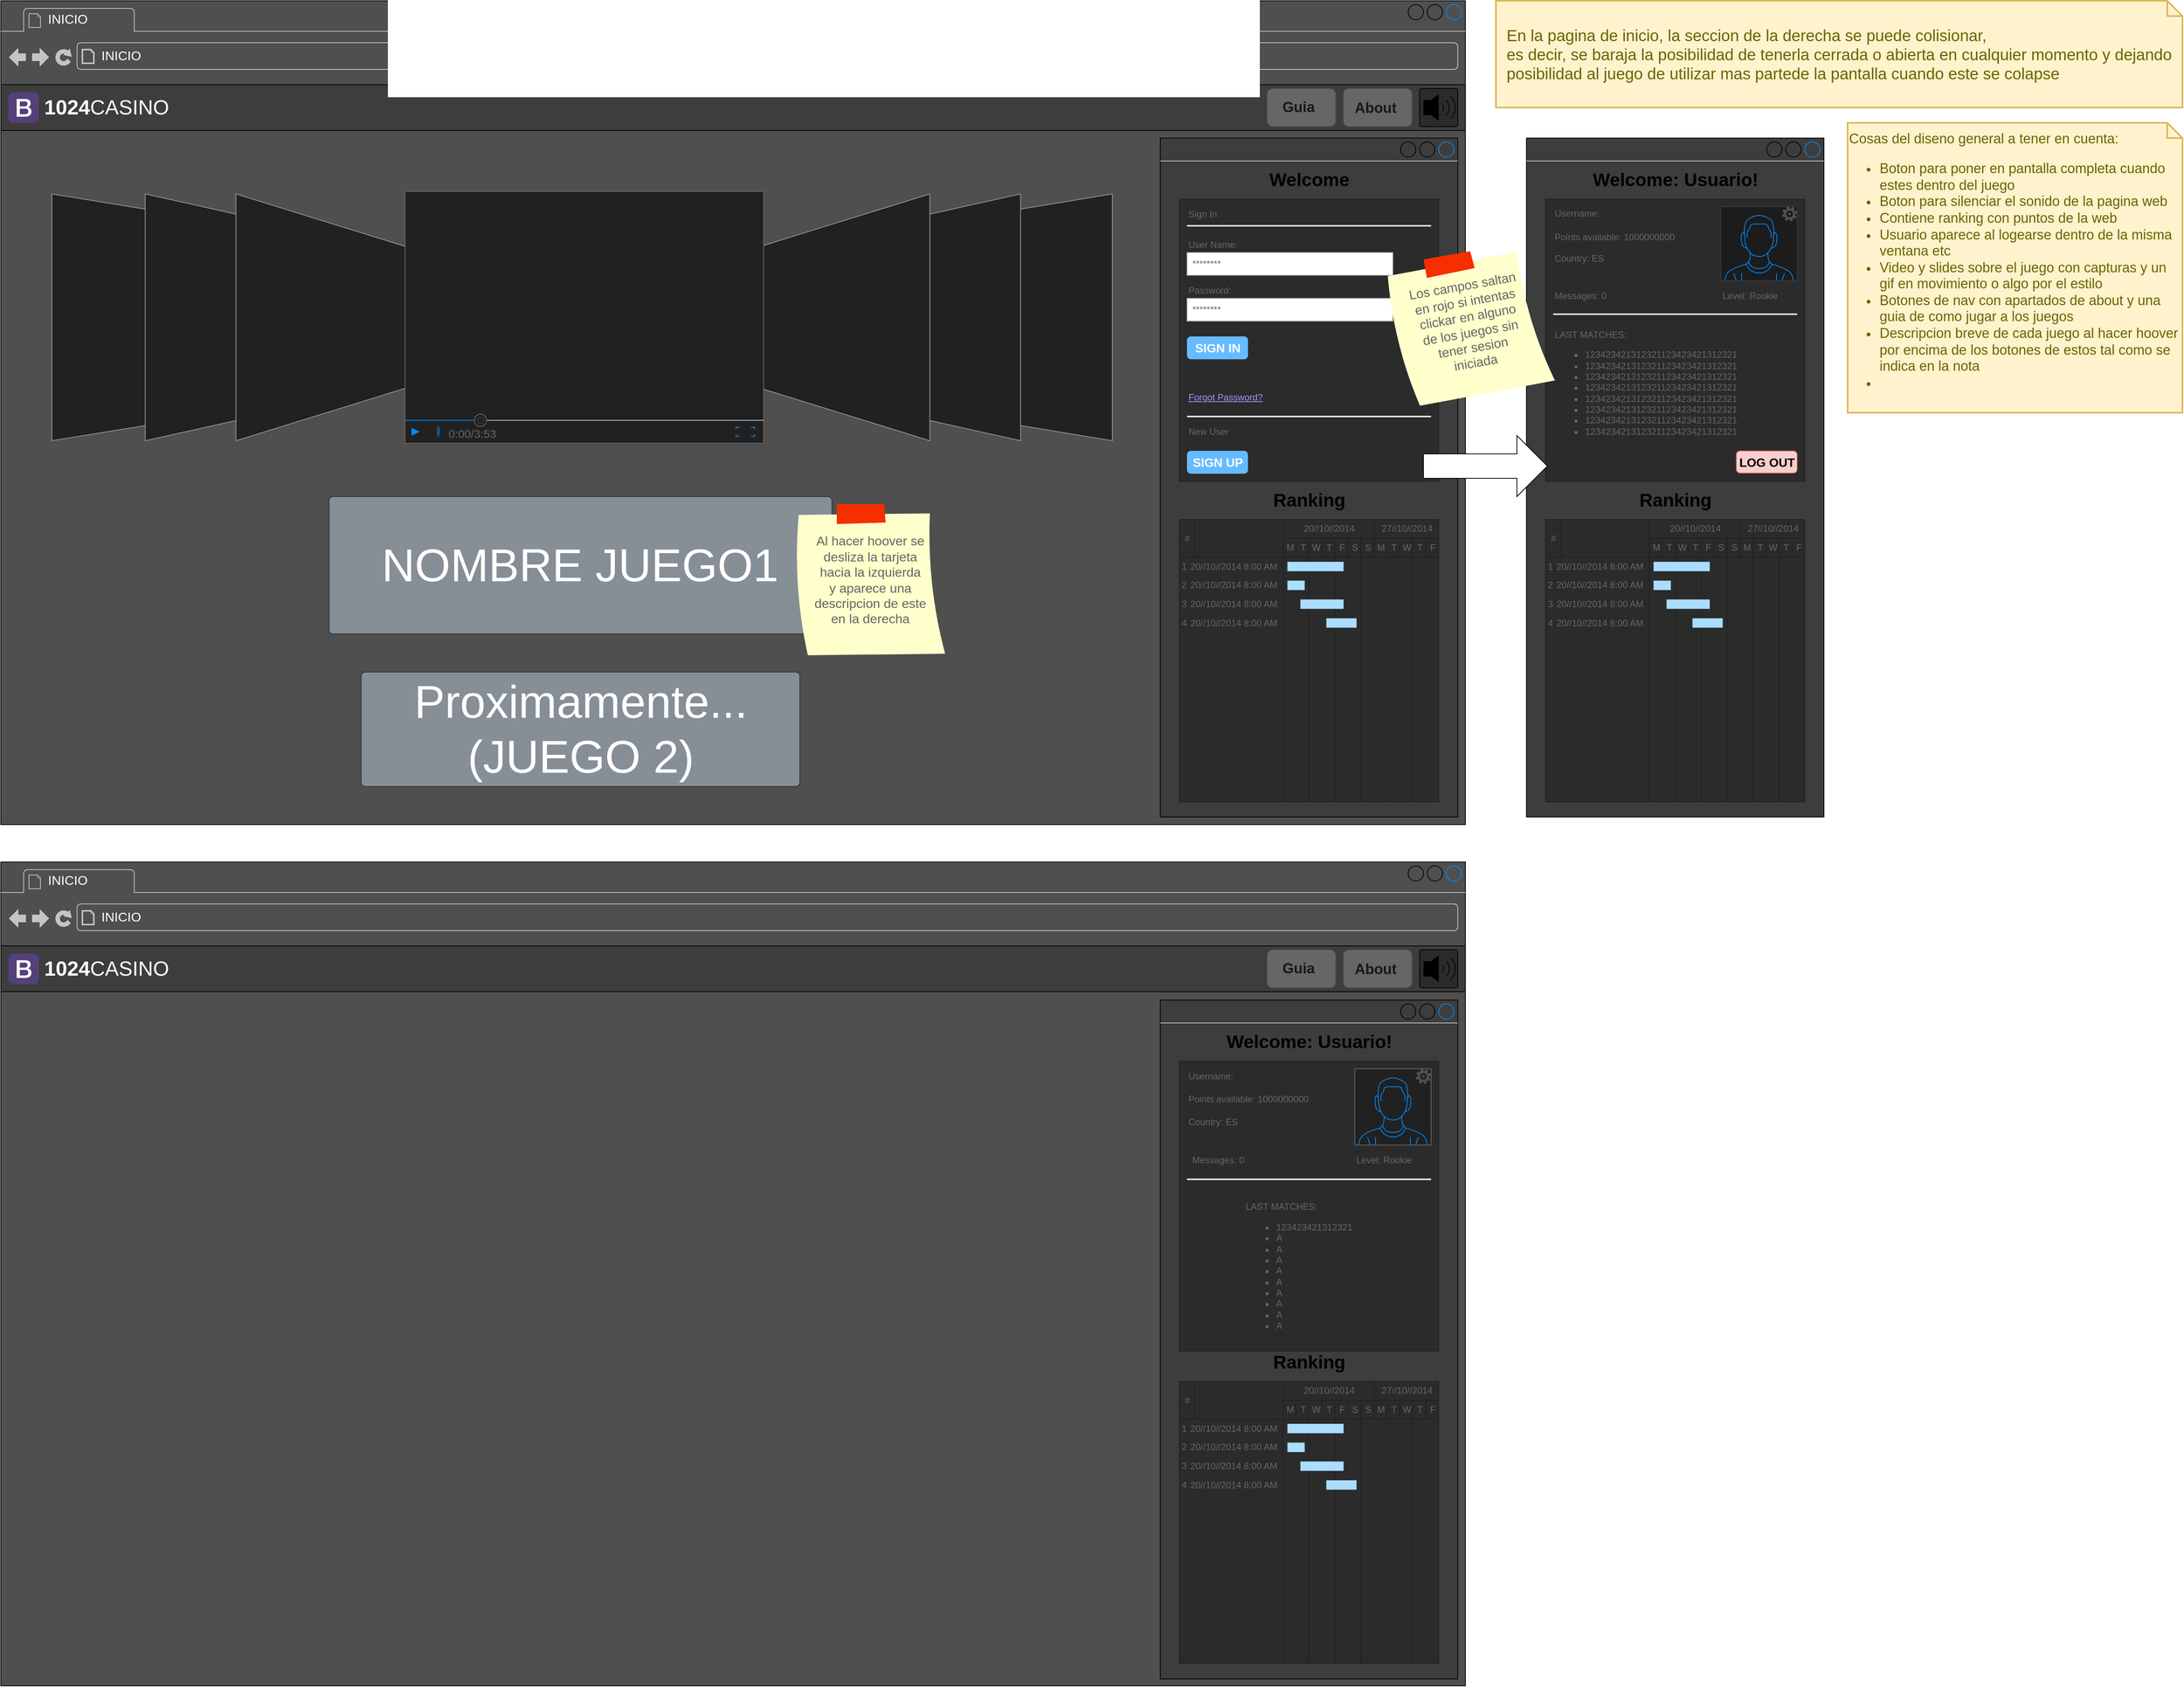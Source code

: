 <mxfile version="14.4.9" type="github">
  <diagram id="V-s7dzLstB1fp2AsWrGF" name="Page-1">
    <mxGraphModel dx="3555" dy="1933" grid="1" gridSize="10" guides="1" tooltips="1" connect="1" arrows="1" fold="1" page="1" pageScale="1" pageWidth="827" pageHeight="1169" math="0" shadow="0">
      <root>
        <mxCell id="0" />
        <mxCell id="1" parent="0" />
        <mxCell id="tdu9kAknkN8920B2DEsd-286" value="&lt;div&gt;&lt;br&gt;&lt;/div&gt;&lt;div&gt;&lt;br&gt;&lt;/div&gt;" style="strokeWidth=1;shadow=0;align=center;html=1;shape=mxgraph.mockup.containers.window;align=left;verticalAlign=top;spacingLeft=8;strokeColor2=#008cff;strokeColor3=#c4c4c4;fontColor=#666666;mainText=;fontSize=17;labelBackgroundColor=none;fillColor=#3D3D3D;gradientDirection=north;sketch=0;" vertex="1" parent="1">
          <mxGeometry x="2040" y="220" width="390" height="890" as="geometry" />
        </mxCell>
        <mxCell id="tdu9kAknkN8920B2DEsd-2" value="" style="strokeWidth=1;shadow=0;dashed=0;align=center;html=1;shape=mxgraph.mockup.containers.browserWindow;rSize=0;strokeColor2=#008cff;strokeColor3=#c4c4c4;mainText=,;recursiveResize=0;fillColor=#4F4F4F;noLabel=0;sketch=0;" vertex="1" parent="1">
          <mxGeometry x="40" y="40" width="1920" height="1080" as="geometry" />
        </mxCell>
        <mxCell id="tdu9kAknkN8920B2DEsd-3" value="&lt;font color=&quot;#FFFFFF&quot;&gt;INICIO&lt;/font&gt;" style="strokeWidth=1;shadow=0;dashed=0;align=center;html=1;shape=mxgraph.mockup.containers.anchor;fontSize=17;fontColor=#666666;align=left;" vertex="1" parent="tdu9kAknkN8920B2DEsd-2">
          <mxGeometry x="60" y="12" width="110" height="26" as="geometry" />
        </mxCell>
        <mxCell id="tdu9kAknkN8920B2DEsd-4" value="&lt;font color=&quot;#FFFFFF&quot;&gt;INICIO&lt;/font&gt;" style="strokeWidth=1;shadow=0;dashed=0;align=center;html=1;shape=mxgraph.mockup.containers.anchor;rSize=0;fontSize=17;fontColor=#666666;align=left;" vertex="1" parent="tdu9kAknkN8920B2DEsd-2">
          <mxGeometry x="130" y="60" width="250" height="26" as="geometry" />
        </mxCell>
        <mxCell id="tdu9kAknkN8920B2DEsd-14" value="&lt;font style=&quot;font-size: 27px&quot; color=&quot;#FFFFFF&quot;&gt;&lt;b&gt;1024&lt;/b&gt;CASINO&lt;/font&gt;" style="html=1;shadow=0;dashed=0;fontSize=16;align=left;spacing=2;spacingLeft=55;fillColor=#3D3D3D;fontColor=#212121;" vertex="1" parent="tdu9kAknkN8920B2DEsd-2">
          <mxGeometry y="110" width="1920" height="60" as="geometry" />
        </mxCell>
        <mxCell id="tdu9kAknkN8920B2DEsd-204" value="&lt;div&gt;&lt;br&gt;&lt;/div&gt;" style="rounded=1;html=1;shadow=0;dashed=0;whiteSpace=wrap;fontSize=10;fillColor=#666666;align=center;strokeColor=#4D4D4D;fontColor=#ffffff;sketch=0;" vertex="1" parent="tdu9kAknkN8920B2DEsd-14">
          <mxGeometry x="1760" y="5" width="90" height="50" as="geometry" />
        </mxCell>
        <mxCell id="tdu9kAknkN8920B2DEsd-15" value="" style="html=1;shadow=0;dashed=0;shape=mxgraph.bootstrap.logo;fillColor=#54407A;strokeColor=none;" vertex="1" parent="tdu9kAknkN8920B2DEsd-14">
          <mxGeometry width="40" height="40" relative="1" as="geometry">
            <mxPoint x="10" y="10" as="offset" />
          </mxGeometry>
        </mxCell>
        <mxCell id="tdu9kAknkN8920B2DEsd-94" value="&lt;font style=&quot;font-size: 19px&quot;&gt;&lt;b&gt;About&lt;/b&gt;&lt;/font&gt;" style="strokeColor=none;html=1;whiteSpace=wrap;fillColor=none;fontColor=#181819;align=left;fontSize=20;spacing=10;" vertex="1" parent="tdu9kAknkN8920B2DEsd-14">
          <mxGeometry width="80" height="40" relative="1" as="geometry">
            <mxPoint x="1765" y="10" as="offset" />
          </mxGeometry>
        </mxCell>
        <mxCell id="tdu9kAknkN8920B2DEsd-88" value="" style="verticalLabelPosition=bottom;shadow=0;dashed=0;verticalAlign=top;strokeWidth=1;html=1;shape=mxgraph.mockup.misc.volumeIcon;sketch=0;fillColor=#2B2B2B;gradientColor=none;" vertex="1" parent="tdu9kAknkN8920B2DEsd-14">
          <mxGeometry x="1860" y="5" width="50" height="50" as="geometry" />
        </mxCell>
        <mxCell id="tdu9kAknkN8920B2DEsd-206" value="&lt;div&gt;&lt;br&gt;&lt;/div&gt;" style="rounded=1;html=1;shadow=0;dashed=0;whiteSpace=wrap;fontSize=10;fillColor=#666666;align=center;strokeColor=#4D4D4D;fontColor=#ffffff;sketch=0;" vertex="1" parent="tdu9kAknkN8920B2DEsd-14">
          <mxGeometry x="1660" y="5" width="90" height="50" as="geometry" />
        </mxCell>
        <mxCell id="tdu9kAknkN8920B2DEsd-95" value="Guia" style="html=1;whiteSpace=wrap;fillColor=none;align=left;fontSize=23;spacing=10;strokeColor=none;fontStyle=1;fontColor=#1C1C1C;" vertex="1" parent="tdu9kAknkN8920B2DEsd-14">
          <mxGeometry width="70" height="40" relative="1" as="geometry">
            <mxPoint x="1610" y="120" as="offset" />
          </mxGeometry>
        </mxCell>
        <mxCell id="tdu9kAknkN8920B2DEsd-207" value="&lt;b style=&quot;font-size: 19px;&quot;&gt;&amp;nbsp;Guia&lt;/b&gt;" style="strokeColor=none;html=1;whiteSpace=wrap;fillColor=none;fontColor=#181819;align=left;fontSize=19;spacing=10;" vertex="1" parent="tdu9kAknkN8920B2DEsd-14">
          <mxGeometry x="1665" y="10" width="80" height="40" as="geometry" />
        </mxCell>
        <mxCell id="tdu9kAknkN8920B2DEsd-17" value="&lt;div&gt;&lt;br&gt;&lt;/div&gt;&lt;div&gt;&lt;br&gt;&lt;/div&gt;" style="strokeWidth=1;shadow=0;align=center;html=1;shape=mxgraph.mockup.containers.window;align=left;verticalAlign=top;spacingLeft=8;strokeColor2=#008cff;strokeColor3=#c4c4c4;fontColor=#666666;mainText=;fontSize=17;labelBackgroundColor=none;fillColor=#3D3D3D;gradientDirection=north;sketch=0;" vertex="1" parent="tdu9kAknkN8920B2DEsd-2">
          <mxGeometry x="1520" y="180" width="390" height="890" as="geometry" />
        </mxCell>
        <mxCell id="tdu9kAknkN8920B2DEsd-19" value="" style="strokeWidth=1;shadow=0;dashed=0;align=center;html=1;shape=mxgraph.mockup.forms.rrect;rSize=0;sketch=0;strokeColor=#212121;fillColor=#2B2B2B;" vertex="1" parent="tdu9kAknkN8920B2DEsd-2">
          <mxGeometry x="1545" y="260" width="340" height="370" as="geometry" />
        </mxCell>
        <mxCell id="tdu9kAknkN8920B2DEsd-20" value="Sign In" style="strokeWidth=1;shadow=0;dashed=0;align=center;html=1;shape=mxgraph.mockup.forms.anchor;fontSize=12;fontColor=#666666;align=left;resizeWidth=1;spacingLeft=0;" vertex="1" parent="tdu9kAknkN8920B2DEsd-19">
          <mxGeometry width="170" height="20" relative="1" as="geometry">
            <mxPoint x="10" y="10" as="offset" />
          </mxGeometry>
        </mxCell>
        <mxCell id="tdu9kAknkN8920B2DEsd-21" value="" style="shape=line;strokeColor=#ddeeff;strokeWidth=2;html=1;resizeWidth=1;" vertex="1" parent="tdu9kAknkN8920B2DEsd-19">
          <mxGeometry width="320" height="10" relative="1" as="geometry">
            <mxPoint x="10" y="30" as="offset" />
          </mxGeometry>
        </mxCell>
        <mxCell id="tdu9kAknkN8920B2DEsd-22" value="User Name:" style="strokeWidth=1;shadow=0;dashed=0;align=center;html=1;shape=mxgraph.mockup.forms.anchor;fontSize=12;fontColor=#666666;align=left;resizeWidth=1;spacingLeft=0;" vertex="1" parent="tdu9kAknkN8920B2DEsd-19">
          <mxGeometry width="170" height="20" relative="1" as="geometry">
            <mxPoint x="10" y="50" as="offset" />
          </mxGeometry>
        </mxCell>
        <mxCell id="tdu9kAknkN8920B2DEsd-24" value="Password:" style="strokeWidth=1;shadow=0;dashed=0;align=center;html=1;shape=mxgraph.mockup.forms.anchor;fontSize=12;fontColor=#666666;align=left;resizeWidth=1;spacingLeft=0;" vertex="1" parent="tdu9kAknkN8920B2DEsd-19">
          <mxGeometry width="170" height="20" relative="1" as="geometry">
            <mxPoint x="10" y="110" as="offset" />
          </mxGeometry>
        </mxCell>
        <mxCell id="tdu9kAknkN8920B2DEsd-25" value="********" style="strokeWidth=1;shadow=0;dashed=0;align=center;html=1;shape=mxgraph.mockup.forms.rrect;rSize=0;strokeColor=#999999;fontColor=#666666;align=left;spacingLeft=5;resizeWidth=1;" vertex="1" parent="tdu9kAknkN8920B2DEsd-19">
          <mxGeometry width="270" height="30" relative="1" as="geometry">
            <mxPoint x="10" y="130" as="offset" />
          </mxGeometry>
        </mxCell>
        <mxCell id="tdu9kAknkN8920B2DEsd-26" value="SIGN IN" style="strokeWidth=1;shadow=0;dashed=0;align=center;html=1;shape=mxgraph.mockup.forms.rrect;rSize=5;strokeColor=none;fontColor=#ffffff;fillColor=#66bbff;fontSize=16;fontStyle=1;" vertex="1" parent="tdu9kAknkN8920B2DEsd-19">
          <mxGeometry y="1" width="80" height="30" relative="1" as="geometry">
            <mxPoint x="10" y="-190" as="offset" />
          </mxGeometry>
        </mxCell>
        <mxCell id="tdu9kAknkN8920B2DEsd-27" value="Forgot Password?" style="strokeWidth=1;shadow=0;dashed=0;align=center;html=1;shape=mxgraph.mockup.forms.anchor;fontSize=12;fontColor=#9999ff;align=left;spacingLeft=0;fontStyle=4;resizeWidth=1;" vertex="1" parent="tdu9kAknkN8920B2DEsd-19">
          <mxGeometry y="1" width="255" height="20" relative="1" as="geometry">
            <mxPoint x="10" y="-120" as="offset" />
          </mxGeometry>
        </mxCell>
        <mxCell id="tdu9kAknkN8920B2DEsd-29" value="New User" style="strokeWidth=1;shadow=0;dashed=0;align=center;html=1;shape=mxgraph.mockup.forms.anchor;fontSize=12;fontColor=#666666;align=left;spacingLeft=0;resizeWidth=1;" vertex="1" parent="tdu9kAknkN8920B2DEsd-19">
          <mxGeometry y="1" width="255" height="20" relative="1" as="geometry">
            <mxPoint x="10" y="-75" as="offset" />
          </mxGeometry>
        </mxCell>
        <mxCell id="tdu9kAknkN8920B2DEsd-30" value="SIGN UP" style="strokeWidth=1;shadow=0;dashed=0;align=center;html=1;shape=mxgraph.mockup.forms.rrect;rSize=5;strokeColor=none;fontColor=#ffffff;fillColor=#66bbff;fontSize=16;fontStyle=1;" vertex="1" parent="tdu9kAknkN8920B2DEsd-19">
          <mxGeometry y="1" width="80" height="30" relative="1" as="geometry">
            <mxPoint x="10" y="-40" as="offset" />
          </mxGeometry>
        </mxCell>
        <mxCell id="tdu9kAknkN8920B2DEsd-32" value="********" style="strokeWidth=1;shadow=0;dashed=0;align=center;html=1;shape=mxgraph.mockup.forms.rrect;rSize=0;strokeColor=#999999;fontColor=#666666;align=left;spacingLeft=5;resizeWidth=1;" vertex="1" parent="tdu9kAknkN8920B2DEsd-19">
          <mxGeometry x="10" y="70" width="270" height="30" as="geometry" />
        </mxCell>
        <mxCell id="tdu9kAknkN8920B2DEsd-34" value="" style="shape=line;strokeColor=#ddeeff;strokeWidth=2;html=1;resizeWidth=1;" vertex="1" parent="tdu9kAknkN8920B2DEsd-19">
          <mxGeometry x="10" y="280" width="320" height="10" as="geometry" />
        </mxCell>
        <mxCell id="tdu9kAknkN8920B2DEsd-35" value="" style="strokeWidth=1;shadow=0;dashed=0;align=center;html=1;shape=mxgraph.mockup.graphics.rrect;rSize=0;sketch=0;fillColor=#2B2B2B;gradientColor=none;strokeColor=#212121;" vertex="1" parent="tdu9kAknkN8920B2DEsd-2">
          <mxGeometry x="1545" y="680" width="340" height="370" as="geometry" />
        </mxCell>
        <mxCell id="tdu9kAknkN8920B2DEsd-36" value="#" style="strokeColor=inherit;fillColor=inherit;gradientColor=inherit;strokeWidth=1;shadow=0;dashed=0;align=center;html=1;shape=mxgraph.mockup.graphics.rrect;rSize=0;fontColor=#666666;" vertex="1" parent="tdu9kAknkN8920B2DEsd-35">
          <mxGeometry width="20" height="49.33" as="geometry" />
        </mxCell>
        <mxCell id="tdu9kAknkN8920B2DEsd-40" value="20//10//2014" style="strokeColor=inherit;fillColor=inherit;gradientColor=inherit;strokeWidth=1;shadow=0;dashed=0;align=center;html=1;shape=mxgraph.mockup.graphics.rrect;rSize=0;fontColor=#666666;" vertex="1" parent="tdu9kAknkN8920B2DEsd-35">
          <mxGeometry x="136" width="119" height="24.667" as="geometry" />
        </mxCell>
        <mxCell id="tdu9kAknkN8920B2DEsd-41" value="27//10//2014" style="strokeColor=inherit;fillColor=inherit;gradientColor=inherit;strokeWidth=1;shadow=0;dashed=0;align=center;html=1;shape=mxgraph.mockup.graphics.rrect;rSize=0;fontColor=#666666;" vertex="1" parent="tdu9kAknkN8920B2DEsd-35">
          <mxGeometry x="255" width="85" height="24.667" as="geometry" />
        </mxCell>
        <mxCell id="tdu9kAknkN8920B2DEsd-42" value="M" style="strokeColor=inherit;fillColor=inherit;gradientColor=inherit;strokeWidth=1;shadow=0;dashed=0;align=center;html=1;shape=mxgraph.mockup.graphics.rrect;rSize=0;;fontColor=#666666;" vertex="1" parent="tdu9kAknkN8920B2DEsd-35">
          <mxGeometry x="136" y="24.667" width="17" height="24.667" as="geometry" />
        </mxCell>
        <mxCell id="tdu9kAknkN8920B2DEsd-43" value="T" style="strokeColor=inherit;fillColor=inherit;gradientColor=inherit;strokeWidth=1;shadow=0;dashed=0;align=center;html=1;shape=mxgraph.mockup.graphics.rrect;rSize=0;fontColor=#666666;" vertex="1" parent="tdu9kAknkN8920B2DEsd-35">
          <mxGeometry x="153" y="24.667" width="17" height="24.667" as="geometry" />
        </mxCell>
        <mxCell id="tdu9kAknkN8920B2DEsd-44" value="W" style="strokeColor=inherit;fillColor=inherit;gradientColor=inherit;strokeWidth=1;shadow=0;dashed=0;align=center;html=1;shape=mxgraph.mockup.graphics.rrect;rSize=0;fontColor=#666666;" vertex="1" parent="tdu9kAknkN8920B2DEsd-35">
          <mxGeometry x="170" y="24.667" width="17" height="24.667" as="geometry" />
        </mxCell>
        <mxCell id="tdu9kAknkN8920B2DEsd-45" value="T" style="strokeColor=inherit;fillColor=inherit;gradientColor=inherit;strokeWidth=1;shadow=0;dashed=0;align=center;html=1;shape=mxgraph.mockup.graphics.rrect;rSize=0;fontColor=#666666;" vertex="1" parent="tdu9kAknkN8920B2DEsd-35">
          <mxGeometry x="187.0" y="24.667" width="17" height="24.667" as="geometry" />
        </mxCell>
        <mxCell id="tdu9kAknkN8920B2DEsd-46" value="F" style="strokeColor=inherit;fillColor=inherit;gradientColor=inherit;strokeWidth=1;shadow=0;dashed=0;align=center;html=1;shape=mxgraph.mockup.graphics.rrect;rSize=0;fontColor=#666666;" vertex="1" parent="tdu9kAknkN8920B2DEsd-35">
          <mxGeometry x="204.0" y="24.667" width="17" height="24.667" as="geometry" />
        </mxCell>
        <mxCell id="tdu9kAknkN8920B2DEsd-47" value="S" style="strokeColor=inherit;fillColor=inherit;gradientColor=inherit;strokeWidth=1;shadow=0;dashed=0;align=center;html=1;shape=mxgraph.mockup.graphics.rrect;rSize=0;fontColor=#666666;" vertex="1" parent="tdu9kAknkN8920B2DEsd-35">
          <mxGeometry x="221" y="24.667" width="17" height="24.667" as="geometry" />
        </mxCell>
        <mxCell id="tdu9kAknkN8920B2DEsd-48" value="S" style="strokeColor=inherit;fillColor=inherit;gradientColor=inherit;strokeWidth=1;shadow=0;dashed=0;align=center;html=1;shape=mxgraph.mockup.graphics.rrect;rSize=0;fontColor=#666666;" vertex="1" parent="tdu9kAknkN8920B2DEsd-35">
          <mxGeometry x="238" y="24.667" width="17" height="24.667" as="geometry" />
        </mxCell>
        <mxCell id="tdu9kAknkN8920B2DEsd-49" value="M" style="strokeColor=inherit;fillColor=inherit;gradientColor=inherit;strokeWidth=1;shadow=0;dashed=0;align=center;html=1;shape=mxgraph.mockup.graphics.rrect;rSize=0;fontColor=#666666;" vertex="1" parent="tdu9kAknkN8920B2DEsd-35">
          <mxGeometry x="255" y="24.667" width="17" height="24.667" as="geometry" />
        </mxCell>
        <mxCell id="tdu9kAknkN8920B2DEsd-50" value="T" style="strokeColor=inherit;fillColor=inherit;gradientColor=inherit;strokeWidth=1;shadow=0;dashed=0;align=center;html=1;shape=mxgraph.mockup.graphics.rrect;rSize=0;fontColor=#666666;" vertex="1" parent="tdu9kAknkN8920B2DEsd-35">
          <mxGeometry x="272" y="24.667" width="17" height="24.667" as="geometry" />
        </mxCell>
        <mxCell id="tdu9kAknkN8920B2DEsd-51" value="W" style="strokeColor=inherit;fillColor=inherit;gradientColor=inherit;strokeWidth=1;shadow=0;dashed=0;align=center;html=1;shape=mxgraph.mockup.graphics.rrect;rSize=0;fontColor=#666666;" vertex="1" parent="tdu9kAknkN8920B2DEsd-35">
          <mxGeometry x="289" y="24.667" width="17" height="24.667" as="geometry" />
        </mxCell>
        <mxCell id="tdu9kAknkN8920B2DEsd-52" value="T" style="strokeColor=inherit;fillColor=inherit;gradientColor=inherit;strokeWidth=1;shadow=0;dashed=0;align=center;html=1;shape=mxgraph.mockup.graphics.rrect;rSize=0;fontColor=#666666;" vertex="1" parent="tdu9kAknkN8920B2DEsd-35">
          <mxGeometry x="306" y="24.667" width="17" height="24.667" as="geometry" />
        </mxCell>
        <mxCell id="tdu9kAknkN8920B2DEsd-53" value="F" style="strokeColor=inherit;fillColor=inherit;gradientColor=inherit;strokeWidth=1;shadow=0;dashed=0;align=center;html=1;shape=mxgraph.mockup.graphics.rrect;rSize=0;fontColor=#666666;" vertex="1" parent="tdu9kAknkN8920B2DEsd-35">
          <mxGeometry x="323" y="24.667" width="17" height="24.667" as="geometry" />
        </mxCell>
        <mxCell id="tdu9kAknkN8920B2DEsd-54" value="" style="strokeColor=inherit;fillColor=inherit;gradientColor=inherit;strokeWidth=1;shadow=0;dashed=0;align=center;html=1;shape=mxgraph.mockup.graphics.rrect;rSize=0;fontColor=#666666;" vertex="1" parent="tdu9kAknkN8920B2DEsd-35">
          <mxGeometry y="49.333" width="136" height="320.667" as="geometry" />
        </mxCell>
        <mxCell id="tdu9kAknkN8920B2DEsd-55" value="" style="strokeColor=inherit;fillColor=inherit;gradientColor=inherit;strokeWidth=1;shadow=0;dashed=0;align=center;html=1;shape=mxgraph.mockup.graphics.rrect;rSize=0;fontColor=#666666;" vertex="1" parent="tdu9kAknkN8920B2DEsd-35">
          <mxGeometry x="136" y="49.333" width="34" height="320.667" as="geometry" />
        </mxCell>
        <mxCell id="tdu9kAknkN8920B2DEsd-56" value="" style="strokeColor=inherit;fillColor=inherit;gradientColor=inherit;strokeWidth=1;shadow=0;dashed=0;align=center;html=1;shape=mxgraph.mockup.graphics.rrect;rSize=0;fontColor=#666666;" vertex="1" parent="tdu9kAknkN8920B2DEsd-35">
          <mxGeometry x="170" y="49.333" width="34" height="320.667" as="geometry" />
        </mxCell>
        <mxCell id="tdu9kAknkN8920B2DEsd-57" value="" style="strokeColor=inherit;fillColor=inherit;gradientColor=inherit;strokeWidth=1;shadow=0;dashed=0;align=center;html=1;shape=mxgraph.mockup.graphics.rrect;rSize=0;fontColor=#666666;" vertex="1" parent="tdu9kAknkN8920B2DEsd-35">
          <mxGeometry x="204.0" y="49.333" width="34" height="320.667" as="geometry" />
        </mxCell>
        <mxCell id="tdu9kAknkN8920B2DEsd-58" value="" style="strokeColor=inherit;fillColor=inherit;gradientColor=inherit;strokeWidth=1;shadow=0;dashed=0;align=center;html=1;shape=mxgraph.mockup.graphics.rrect;rSize=0;fontColor=#666666;" vertex="1" parent="tdu9kAknkN8920B2DEsd-35">
          <mxGeometry x="238" y="49.333" width="34" height="320.667" as="geometry" />
        </mxCell>
        <mxCell id="tdu9kAknkN8920B2DEsd-59" value="" style="strokeColor=inherit;fillColor=inherit;gradientColor=inherit;strokeWidth=1;shadow=0;dashed=0;align=center;html=1;shape=mxgraph.mockup.graphics.rrect;rSize=0;fontColor=#666666;" vertex="1" parent="tdu9kAknkN8920B2DEsd-35">
          <mxGeometry x="272" y="49.333" width="34" height="320.667" as="geometry" />
        </mxCell>
        <mxCell id="tdu9kAknkN8920B2DEsd-60" value="" style="strokeColor=inherit;fillColor=inherit;gradientColor=inherit;strokeWidth=1;shadow=0;dashed=0;align=center;html=1;shape=mxgraph.mockup.graphics.rrect;rSize=0;fontColor=#666666;" vertex="1" parent="tdu9kAknkN8920B2DEsd-35">
          <mxGeometry x="306" y="49.333" width="34" height="320.667" as="geometry" />
        </mxCell>
        <mxCell id="tdu9kAknkN8920B2DEsd-61" value="1" style="strokeWidth=1;shadow=0;dashed=0;align=center;html=1;shape=mxgraph.mockup.graphics.anchor;fontColor=#666666;" vertex="1" parent="tdu9kAknkN8920B2DEsd-35">
          <mxGeometry y="49.333" width="11.333" height="24.667" as="geometry" />
        </mxCell>
        <mxCell id="tdu9kAknkN8920B2DEsd-63" value="20//10//2014 8:00 AM" style="strokeWidth=1;shadow=0;dashed=0;align=center;html=1;shape=mxgraph.mockup.graphics.anchor;fontColor=#666666;" vertex="1" parent="tdu9kAknkN8920B2DEsd-35">
          <mxGeometry x="34" y="49.333" width="73.667" height="24.667" as="geometry" />
        </mxCell>
        <mxCell id="tdu9kAknkN8920B2DEsd-65" value="2" style="strokeWidth=1;shadow=0;dashed=0;align=center;html=1;shape=mxgraph.mockup.graphics.anchor;fontColor=#666666;" vertex="1" parent="tdu9kAknkN8920B2DEsd-35">
          <mxGeometry y="74" width="11.333" height="24.667" as="geometry" />
        </mxCell>
        <mxCell id="tdu9kAknkN8920B2DEsd-67" value="20//10//2014 8:00 AM" style="strokeWidth=1;shadow=0;dashed=0;align=center;html=1;shape=mxgraph.mockup.graphics.anchor;fontColor=#666666;" vertex="1" parent="tdu9kAknkN8920B2DEsd-35">
          <mxGeometry x="34" y="74" width="73.667" height="24.667" as="geometry" />
        </mxCell>
        <mxCell id="tdu9kAknkN8920B2DEsd-69" value="3" style="strokeWidth=1;shadow=0;dashed=0;align=center;html=1;shape=mxgraph.mockup.graphics.anchor;fontColor=#666666;" vertex="1" parent="tdu9kAknkN8920B2DEsd-35">
          <mxGeometry y="98.667" width="11.333" height="24.667" as="geometry" />
        </mxCell>
        <mxCell id="tdu9kAknkN8920B2DEsd-71" value="20//10//2014 8:00 AM" style="strokeWidth=1;shadow=0;dashed=0;align=center;html=1;shape=mxgraph.mockup.graphics.anchor;fontColor=#666666;" vertex="1" parent="tdu9kAknkN8920B2DEsd-35">
          <mxGeometry x="34" y="98.667" width="73.667" height="24.667" as="geometry" />
        </mxCell>
        <mxCell id="tdu9kAknkN8920B2DEsd-72" value="" style="strokeWidth=1;shadow=0;dashed=0;align=center;html=1;shape=mxgraph.mockup.graphics.anchor;fontColor=#666666;" vertex="1" parent="tdu9kAknkN8920B2DEsd-35">
          <mxGeometry x="107.667" y="98.667" width="28.333" height="24.667" as="geometry" />
        </mxCell>
        <mxCell id="tdu9kAknkN8920B2DEsd-73" value="4" style="strokeWidth=1;shadow=0;dashed=0;align=center;html=1;shape=mxgraph.mockup.graphics.anchor;fontColor=#666666;" vertex="1" parent="tdu9kAknkN8920B2DEsd-35">
          <mxGeometry y="123.333" width="11.333" height="24.667" as="geometry" />
        </mxCell>
        <mxCell id="tdu9kAknkN8920B2DEsd-75" value="20//10//2014 8:00 AM" style="strokeWidth=1;shadow=0;dashed=0;align=center;html=1;shape=mxgraph.mockup.graphics.anchor;fontColor=#666666;" vertex="1" parent="tdu9kAknkN8920B2DEsd-35">
          <mxGeometry x="34" y="123.333" width="73.667" height="24.667" as="geometry" />
        </mxCell>
        <mxCell id="tdu9kAknkN8920B2DEsd-77" value="" style="strokeWidth=1;shadow=0;dashed=0;align=center;html=1;shape=mxgraph.mockup.graphics.rrect;rSize=0;strokeColor=none;fillColor=#aaddff;" vertex="1" parent="tdu9kAknkN8920B2DEsd-35">
          <mxGeometry x="141.667" y="55.5" width="73.667" height="12.333" as="geometry" />
        </mxCell>
        <mxCell id="tdu9kAknkN8920B2DEsd-78" value="" style="strokeWidth=1;shadow=0;dashed=0;align=center;html=1;shape=mxgraph.mockup.graphics.rrect;rSize=0;strokeColor=none;fillColor=#aaddff;" vertex="1" parent="tdu9kAknkN8920B2DEsd-35">
          <mxGeometry x="141.667" y="80.167" width="22.667" height="12.333" as="geometry" />
        </mxCell>
        <mxCell id="tdu9kAknkN8920B2DEsd-79" value="" style="strokeWidth=1;shadow=0;dashed=0;align=center;html=1;shape=mxgraph.mockup.graphics.rrect;rSize=0;strokeColor=none;fillColor=#aaddff;" vertex="1" parent="tdu9kAknkN8920B2DEsd-35">
          <mxGeometry x="158.667" y="104.833" width="56.667" height="12.333" as="geometry" />
        </mxCell>
        <mxCell id="tdu9kAknkN8920B2DEsd-80" value="" style="strokeWidth=1;shadow=0;dashed=0;align=center;html=1;shape=mxgraph.mockup.graphics.rrect;rSize=0;strokeColor=none;fillColor=#aaddff;" vertex="1" parent="tdu9kAknkN8920B2DEsd-35">
          <mxGeometry x="192.667" y="129.5" width="39.667" height="12.333" as="geometry" />
        </mxCell>
        <mxCell id="tdu9kAknkN8920B2DEsd-90" value="Ranking" style="text;strokeColor=none;fillColor=none;html=1;fontSize=24;fontStyle=1;verticalAlign=middle;align=center;shadow=0;sketch=0;" vertex="1" parent="tdu9kAknkN8920B2DEsd-2">
          <mxGeometry x="1667.5" y="640" width="95" height="30" as="geometry" />
        </mxCell>
        <mxCell id="tdu9kAknkN8920B2DEsd-91" value="Welcome" style="text;strokeColor=none;fillColor=none;html=1;fontSize=24;fontStyle=1;verticalAlign=middle;align=center;shadow=0;sketch=0;" vertex="1" parent="tdu9kAknkN8920B2DEsd-2">
          <mxGeometry x="1667.5" y="220" width="95" height="30" as="geometry" />
        </mxCell>
        <mxCell id="tdu9kAknkN8920B2DEsd-97" value="" style="verticalLabelPosition=bottom;shadow=0;dashed=0;align=center;html=1;verticalAlign=top;strokeWidth=1;shape=mxgraph.mockup.navigation.coverFlow;strokeColor=#999999;sketch=0;fillColor=#212121;gradientColor=none;fontSize=20;fontColor=#1C1C1C;" vertex="1" parent="tdu9kAknkN8920B2DEsd-2">
          <mxGeometry x="60" y="250" width="1400" height="330" as="geometry" />
        </mxCell>
        <mxCell id="tdu9kAknkN8920B2DEsd-175" value="NOMBRE JUEGO1" style="html=1;shadow=0;dashed=0;shape=mxgraph.bootstrap.rrect;rSize=5;strokeColor=#2D3338;html=1;whiteSpace=wrap;fillColor=#868E96;fontColor=#ffffff;verticalAlign=middle;align=center;spacing=20;fontSize=60;sketch=0;" vertex="1" parent="tdu9kAknkN8920B2DEsd-2">
          <mxGeometry x="430.37" y="650" width="659.25" height="180" as="geometry" />
        </mxCell>
        <mxCell id="tdu9kAknkN8920B2DEsd-177" value="&lt;div&gt;Proximamente...&lt;/div&gt;&lt;div&gt;(JUEGO 2)&lt;br&gt;&lt;/div&gt;" style="html=1;shadow=0;dashed=0;shape=mxgraph.bootstrap.rrect;rSize=5;strokeColor=#2D3338;html=1;whiteSpace=wrap;fillColor=#868E96;fontColor=#ffffff;verticalAlign=middle;align=center;spacing=20;fontSize=60;sketch=0;" vertex="1" parent="tdu9kAknkN8920B2DEsd-2">
          <mxGeometry x="472.5" y="880" width="575" height="150" as="geometry" />
        </mxCell>
        <mxCell id="tdu9kAknkN8920B2DEsd-200" value="&lt;div&gt;Al hacer hoover se&lt;/div&gt;&lt;div&gt;desliza la tarjeta &lt;br&gt;&lt;/div&gt;&lt;div&gt;hacia la izquierda&lt;/div&gt;&lt;div&gt;y aparece una&lt;/div&gt;&lt;div&gt;descripcion de este&lt;/div&gt;&lt;div&gt;en la derecha&lt;br&gt;&lt;/div&gt;" style="strokeWidth=1;shadow=0;dashed=0;align=center;html=1;shape=mxgraph.mockup.text.stickyNote2;fontColor=#666666;mainText=;fontSize=17;whiteSpace=wrap;fillColor=#ffffcc;strokeColor=#F62E00;sketch=0;" vertex="1" parent="tdu9kAknkN8920B2DEsd-2">
          <mxGeometry x="1040" y="660" width="200" height="200" as="geometry" />
        </mxCell>
        <mxCell id="tdu9kAknkN8920B2DEsd-98" value="" style="verticalLabelPosition=bottom;shadow=0;dashed=0;align=center;html=1;verticalAlign=top;strokeWidth=1;shape=mxgraph.mockup.containers.videoPlayer;strokeColor=#666666;strokeColor2=#008cff;strokeColor3=#c4c4c4;textColor=#666666;fillColor2=#008cff;barHeight=30;barPos=20;sketch=0;fillColor=#212121;gradientColor=none;fontSize=20;fontColor=#1C1C1C;" vertex="1" parent="1">
          <mxGeometry x="570" y="290" width="470" height="330" as="geometry" />
        </mxCell>
        <mxCell id="tdu9kAknkN8920B2DEsd-275" value="" style="strokeWidth=1;shadow=0;dashed=0;align=center;html=1;shape=mxgraph.mockup.containers.browserWindow;rSize=0;strokeColor2=#008cff;strokeColor3=#c4c4c4;mainText=,;recursiveResize=0;fillColor=#4F4F4F;noLabel=0;sketch=0;" vertex="1" parent="1">
          <mxGeometry x="40" y="1169" width="1920" height="1080" as="geometry" />
        </mxCell>
        <mxCell id="tdu9kAknkN8920B2DEsd-276" value="&lt;font color=&quot;#FFFFFF&quot;&gt;INICIO&lt;/font&gt;" style="strokeWidth=1;shadow=0;dashed=0;align=center;html=1;shape=mxgraph.mockup.containers.anchor;fontSize=17;fontColor=#666666;align=left;" vertex="1" parent="tdu9kAknkN8920B2DEsd-275">
          <mxGeometry x="60" y="12" width="110" height="26" as="geometry" />
        </mxCell>
        <mxCell id="tdu9kAknkN8920B2DEsd-277" value="&lt;font color=&quot;#FFFFFF&quot;&gt;INICIO&lt;/font&gt;" style="strokeWidth=1;shadow=0;dashed=0;align=center;html=1;shape=mxgraph.mockup.containers.anchor;rSize=0;fontSize=17;fontColor=#666666;align=left;" vertex="1" parent="tdu9kAknkN8920B2DEsd-275">
          <mxGeometry x="130" y="60" width="250" height="26" as="geometry" />
        </mxCell>
        <mxCell id="tdu9kAknkN8920B2DEsd-278" value="&lt;font style=&quot;font-size: 27px&quot; color=&quot;#FFFFFF&quot;&gt;&lt;b&gt;1024&lt;/b&gt;CASINO&lt;/font&gt;" style="html=1;shadow=0;dashed=0;fontSize=16;align=left;spacing=2;spacingLeft=55;fillColor=#3D3D3D;fontColor=#212121;" vertex="1" parent="tdu9kAknkN8920B2DEsd-275">
          <mxGeometry y="110" width="1920" height="60" as="geometry" />
        </mxCell>
        <mxCell id="tdu9kAknkN8920B2DEsd-279" value="&lt;div&gt;&lt;br&gt;&lt;/div&gt;" style="rounded=1;html=1;shadow=0;dashed=0;whiteSpace=wrap;fontSize=10;fillColor=#666666;align=center;strokeColor=#4D4D4D;fontColor=#ffffff;sketch=0;" vertex="1" parent="tdu9kAknkN8920B2DEsd-278">
          <mxGeometry x="1760" y="5" width="90" height="50" as="geometry" />
        </mxCell>
        <mxCell id="tdu9kAknkN8920B2DEsd-280" value="" style="html=1;shadow=0;dashed=0;shape=mxgraph.bootstrap.logo;fillColor=#54407A;strokeColor=none;" vertex="1" parent="tdu9kAknkN8920B2DEsd-278">
          <mxGeometry width="40" height="40" relative="1" as="geometry">
            <mxPoint x="10" y="10" as="offset" />
          </mxGeometry>
        </mxCell>
        <mxCell id="tdu9kAknkN8920B2DEsd-281" value="&lt;font style=&quot;font-size: 19px&quot;&gt;&lt;b&gt;About&lt;/b&gt;&lt;/font&gt;" style="strokeColor=none;html=1;whiteSpace=wrap;fillColor=none;fontColor=#181819;align=left;fontSize=20;spacing=10;" vertex="1" parent="tdu9kAknkN8920B2DEsd-278">
          <mxGeometry width="80" height="40" relative="1" as="geometry">
            <mxPoint x="1765" y="10" as="offset" />
          </mxGeometry>
        </mxCell>
        <mxCell id="tdu9kAknkN8920B2DEsd-282" value="" style="verticalLabelPosition=bottom;shadow=0;dashed=0;verticalAlign=top;strokeWidth=1;html=1;shape=mxgraph.mockup.misc.volumeIcon;sketch=0;fillColor=#2B2B2B;gradientColor=none;" vertex="1" parent="tdu9kAknkN8920B2DEsd-278">
          <mxGeometry x="1860" y="5" width="50" height="50" as="geometry" />
        </mxCell>
        <mxCell id="tdu9kAknkN8920B2DEsd-283" value="&lt;div&gt;&lt;br&gt;&lt;/div&gt;" style="rounded=1;html=1;shadow=0;dashed=0;whiteSpace=wrap;fontSize=10;fillColor=#666666;align=center;strokeColor=#4D4D4D;fontColor=#ffffff;sketch=0;" vertex="1" parent="tdu9kAknkN8920B2DEsd-278">
          <mxGeometry x="1660" y="5" width="90" height="50" as="geometry" />
        </mxCell>
        <mxCell id="tdu9kAknkN8920B2DEsd-285" value="&lt;b style=&quot;font-size: 19px;&quot;&gt;&amp;nbsp;Guia&lt;/b&gt;" style="strokeColor=none;html=1;whiteSpace=wrap;fillColor=none;fontColor=#181819;align=left;fontSize=19;spacing=10;" vertex="1" parent="tdu9kAknkN8920B2DEsd-278">
          <mxGeometry x="1665" y="10" width="80" height="40" as="geometry" />
        </mxCell>
        <mxCell id="tdu9kAknkN8920B2DEsd-299" value="" style="strokeWidth=1;shadow=0;dashed=0;align=center;html=1;shape=mxgraph.mockup.graphics.rrect;rSize=0;sketch=0;fillColor=#2B2B2B;gradientColor=none;strokeColor=#212121;" vertex="1" parent="tdu9kAknkN8920B2DEsd-275">
          <mxGeometry x="2025" y="-449" width="340" height="370" as="geometry" />
        </mxCell>
        <mxCell id="tdu9kAknkN8920B2DEsd-300" value="#" style="strokeColor=inherit;fillColor=inherit;gradientColor=inherit;strokeWidth=1;shadow=0;dashed=0;align=center;html=1;shape=mxgraph.mockup.graphics.rrect;rSize=0;fontColor=#666666;" vertex="1" parent="tdu9kAknkN8920B2DEsd-299">
          <mxGeometry width="20" height="49.33" as="geometry" />
        </mxCell>
        <mxCell id="tdu9kAknkN8920B2DEsd-301" value="20//10//2014" style="strokeColor=inherit;fillColor=inherit;gradientColor=inherit;strokeWidth=1;shadow=0;dashed=0;align=center;html=1;shape=mxgraph.mockup.graphics.rrect;rSize=0;fontColor=#666666;" vertex="1" parent="tdu9kAknkN8920B2DEsd-299">
          <mxGeometry x="136" width="119" height="24.667" as="geometry" />
        </mxCell>
        <mxCell id="tdu9kAknkN8920B2DEsd-302" value="27//10//2014" style="strokeColor=inherit;fillColor=inherit;gradientColor=inherit;strokeWidth=1;shadow=0;dashed=0;align=center;html=1;shape=mxgraph.mockup.graphics.rrect;rSize=0;fontColor=#666666;" vertex="1" parent="tdu9kAknkN8920B2DEsd-299">
          <mxGeometry x="255" width="85" height="24.667" as="geometry" />
        </mxCell>
        <mxCell id="tdu9kAknkN8920B2DEsd-303" value="M" style="strokeColor=inherit;fillColor=inherit;gradientColor=inherit;strokeWidth=1;shadow=0;dashed=0;align=center;html=1;shape=mxgraph.mockup.graphics.rrect;rSize=0;;fontColor=#666666;" vertex="1" parent="tdu9kAknkN8920B2DEsd-299">
          <mxGeometry x="136" y="24.667" width="17" height="24.667" as="geometry" />
        </mxCell>
        <mxCell id="tdu9kAknkN8920B2DEsd-304" value="T" style="strokeColor=inherit;fillColor=inherit;gradientColor=inherit;strokeWidth=1;shadow=0;dashed=0;align=center;html=1;shape=mxgraph.mockup.graphics.rrect;rSize=0;fontColor=#666666;" vertex="1" parent="tdu9kAknkN8920B2DEsd-299">
          <mxGeometry x="153" y="24.667" width="17" height="24.667" as="geometry" />
        </mxCell>
        <mxCell id="tdu9kAknkN8920B2DEsd-305" value="W" style="strokeColor=inherit;fillColor=inherit;gradientColor=inherit;strokeWidth=1;shadow=0;dashed=0;align=center;html=1;shape=mxgraph.mockup.graphics.rrect;rSize=0;fontColor=#666666;" vertex="1" parent="tdu9kAknkN8920B2DEsd-299">
          <mxGeometry x="170" y="24.667" width="17" height="24.667" as="geometry" />
        </mxCell>
        <mxCell id="tdu9kAknkN8920B2DEsd-306" value="T" style="strokeColor=inherit;fillColor=inherit;gradientColor=inherit;strokeWidth=1;shadow=0;dashed=0;align=center;html=1;shape=mxgraph.mockup.graphics.rrect;rSize=0;fontColor=#666666;" vertex="1" parent="tdu9kAknkN8920B2DEsd-299">
          <mxGeometry x="187.0" y="24.667" width="17" height="24.667" as="geometry" />
        </mxCell>
        <mxCell id="tdu9kAknkN8920B2DEsd-307" value="F" style="strokeColor=inherit;fillColor=inherit;gradientColor=inherit;strokeWidth=1;shadow=0;dashed=0;align=center;html=1;shape=mxgraph.mockup.graphics.rrect;rSize=0;fontColor=#666666;" vertex="1" parent="tdu9kAknkN8920B2DEsd-299">
          <mxGeometry x="204.0" y="24.667" width="17" height="24.667" as="geometry" />
        </mxCell>
        <mxCell id="tdu9kAknkN8920B2DEsd-308" value="S" style="strokeColor=inherit;fillColor=inherit;gradientColor=inherit;strokeWidth=1;shadow=0;dashed=0;align=center;html=1;shape=mxgraph.mockup.graphics.rrect;rSize=0;fontColor=#666666;" vertex="1" parent="tdu9kAknkN8920B2DEsd-299">
          <mxGeometry x="221" y="24.667" width="17" height="24.667" as="geometry" />
        </mxCell>
        <mxCell id="tdu9kAknkN8920B2DEsd-309" value="S" style="strokeColor=inherit;fillColor=inherit;gradientColor=inherit;strokeWidth=1;shadow=0;dashed=0;align=center;html=1;shape=mxgraph.mockup.graphics.rrect;rSize=0;fontColor=#666666;" vertex="1" parent="tdu9kAknkN8920B2DEsd-299">
          <mxGeometry x="238" y="24.667" width="17" height="24.667" as="geometry" />
        </mxCell>
        <mxCell id="tdu9kAknkN8920B2DEsd-310" value="M" style="strokeColor=inherit;fillColor=inherit;gradientColor=inherit;strokeWidth=1;shadow=0;dashed=0;align=center;html=1;shape=mxgraph.mockup.graphics.rrect;rSize=0;fontColor=#666666;" vertex="1" parent="tdu9kAknkN8920B2DEsd-299">
          <mxGeometry x="255" y="24.667" width="17" height="24.667" as="geometry" />
        </mxCell>
        <mxCell id="tdu9kAknkN8920B2DEsd-311" value="T" style="strokeColor=inherit;fillColor=inherit;gradientColor=inherit;strokeWidth=1;shadow=0;dashed=0;align=center;html=1;shape=mxgraph.mockup.graphics.rrect;rSize=0;fontColor=#666666;" vertex="1" parent="tdu9kAknkN8920B2DEsd-299">
          <mxGeometry x="272" y="24.667" width="17" height="24.667" as="geometry" />
        </mxCell>
        <mxCell id="tdu9kAknkN8920B2DEsd-312" value="W" style="strokeColor=inherit;fillColor=inherit;gradientColor=inherit;strokeWidth=1;shadow=0;dashed=0;align=center;html=1;shape=mxgraph.mockup.graphics.rrect;rSize=0;fontColor=#666666;" vertex="1" parent="tdu9kAknkN8920B2DEsd-299">
          <mxGeometry x="289" y="24.667" width="17" height="24.667" as="geometry" />
        </mxCell>
        <mxCell id="tdu9kAknkN8920B2DEsd-313" value="T" style="strokeColor=inherit;fillColor=inherit;gradientColor=inherit;strokeWidth=1;shadow=0;dashed=0;align=center;html=1;shape=mxgraph.mockup.graphics.rrect;rSize=0;fontColor=#666666;" vertex="1" parent="tdu9kAknkN8920B2DEsd-299">
          <mxGeometry x="306" y="24.667" width="17" height="24.667" as="geometry" />
        </mxCell>
        <mxCell id="tdu9kAknkN8920B2DEsd-314" value="F" style="strokeColor=inherit;fillColor=inherit;gradientColor=inherit;strokeWidth=1;shadow=0;dashed=0;align=center;html=1;shape=mxgraph.mockup.graphics.rrect;rSize=0;fontColor=#666666;" vertex="1" parent="tdu9kAknkN8920B2DEsd-299">
          <mxGeometry x="323" y="24.667" width="17" height="24.667" as="geometry" />
        </mxCell>
        <mxCell id="tdu9kAknkN8920B2DEsd-315" value="" style="strokeColor=inherit;fillColor=inherit;gradientColor=inherit;strokeWidth=1;shadow=0;dashed=0;align=center;html=1;shape=mxgraph.mockup.graphics.rrect;rSize=0;fontColor=#666666;" vertex="1" parent="tdu9kAknkN8920B2DEsd-299">
          <mxGeometry y="49.333" width="136" height="320.667" as="geometry" />
        </mxCell>
        <mxCell id="tdu9kAknkN8920B2DEsd-316" value="" style="strokeColor=inherit;fillColor=inherit;gradientColor=inherit;strokeWidth=1;shadow=0;dashed=0;align=center;html=1;shape=mxgraph.mockup.graphics.rrect;rSize=0;fontColor=#666666;" vertex="1" parent="tdu9kAknkN8920B2DEsd-299">
          <mxGeometry x="136" y="49.333" width="34" height="320.667" as="geometry" />
        </mxCell>
        <mxCell id="tdu9kAknkN8920B2DEsd-317" value="" style="strokeColor=inherit;fillColor=inherit;gradientColor=inherit;strokeWidth=1;shadow=0;dashed=0;align=center;html=1;shape=mxgraph.mockup.graphics.rrect;rSize=0;fontColor=#666666;" vertex="1" parent="tdu9kAknkN8920B2DEsd-299">
          <mxGeometry x="170" y="49.333" width="34" height="320.667" as="geometry" />
        </mxCell>
        <mxCell id="tdu9kAknkN8920B2DEsd-318" value="" style="strokeColor=inherit;fillColor=inherit;gradientColor=inherit;strokeWidth=1;shadow=0;dashed=0;align=center;html=1;shape=mxgraph.mockup.graphics.rrect;rSize=0;fontColor=#666666;" vertex="1" parent="tdu9kAknkN8920B2DEsd-299">
          <mxGeometry x="204.0" y="49.333" width="34" height="320.667" as="geometry" />
        </mxCell>
        <mxCell id="tdu9kAknkN8920B2DEsd-319" value="" style="strokeColor=inherit;fillColor=inherit;gradientColor=inherit;strokeWidth=1;shadow=0;dashed=0;align=center;html=1;shape=mxgraph.mockup.graphics.rrect;rSize=0;fontColor=#666666;" vertex="1" parent="tdu9kAknkN8920B2DEsd-299">
          <mxGeometry x="238" y="49.333" width="34" height="320.667" as="geometry" />
        </mxCell>
        <mxCell id="tdu9kAknkN8920B2DEsd-320" value="" style="strokeColor=inherit;fillColor=inherit;gradientColor=inherit;strokeWidth=1;shadow=0;dashed=0;align=center;html=1;shape=mxgraph.mockup.graphics.rrect;rSize=0;fontColor=#666666;" vertex="1" parent="tdu9kAknkN8920B2DEsd-299">
          <mxGeometry x="272" y="49.333" width="34" height="320.667" as="geometry" />
        </mxCell>
        <mxCell id="tdu9kAknkN8920B2DEsd-321" value="" style="strokeColor=inherit;fillColor=inherit;gradientColor=inherit;strokeWidth=1;shadow=0;dashed=0;align=center;html=1;shape=mxgraph.mockup.graphics.rrect;rSize=0;fontColor=#666666;" vertex="1" parent="tdu9kAknkN8920B2DEsd-299">
          <mxGeometry x="306" y="49.333" width="34" height="320.667" as="geometry" />
        </mxCell>
        <mxCell id="tdu9kAknkN8920B2DEsd-322" value="1" style="strokeWidth=1;shadow=0;dashed=0;align=center;html=1;shape=mxgraph.mockup.graphics.anchor;fontColor=#666666;" vertex="1" parent="tdu9kAknkN8920B2DEsd-299">
          <mxGeometry y="49.333" width="11.333" height="24.667" as="geometry" />
        </mxCell>
        <mxCell id="tdu9kAknkN8920B2DEsd-323" value="20//10//2014 8:00 AM" style="strokeWidth=1;shadow=0;dashed=0;align=center;html=1;shape=mxgraph.mockup.graphics.anchor;fontColor=#666666;" vertex="1" parent="tdu9kAknkN8920B2DEsd-299">
          <mxGeometry x="34" y="49.333" width="73.667" height="24.667" as="geometry" />
        </mxCell>
        <mxCell id="tdu9kAknkN8920B2DEsd-324" value="2" style="strokeWidth=1;shadow=0;dashed=0;align=center;html=1;shape=mxgraph.mockup.graphics.anchor;fontColor=#666666;" vertex="1" parent="tdu9kAknkN8920B2DEsd-299">
          <mxGeometry y="74" width="11.333" height="24.667" as="geometry" />
        </mxCell>
        <mxCell id="tdu9kAknkN8920B2DEsd-325" value="20//10//2014 8:00 AM" style="strokeWidth=1;shadow=0;dashed=0;align=center;html=1;shape=mxgraph.mockup.graphics.anchor;fontColor=#666666;" vertex="1" parent="tdu9kAknkN8920B2DEsd-299">
          <mxGeometry x="34" y="74" width="73.667" height="24.667" as="geometry" />
        </mxCell>
        <mxCell id="tdu9kAknkN8920B2DEsd-326" value="3" style="strokeWidth=1;shadow=0;dashed=0;align=center;html=1;shape=mxgraph.mockup.graphics.anchor;fontColor=#666666;" vertex="1" parent="tdu9kAknkN8920B2DEsd-299">
          <mxGeometry y="98.667" width="11.333" height="24.667" as="geometry" />
        </mxCell>
        <mxCell id="tdu9kAknkN8920B2DEsd-327" value="20//10//2014 8:00 AM" style="strokeWidth=1;shadow=0;dashed=0;align=center;html=1;shape=mxgraph.mockup.graphics.anchor;fontColor=#666666;" vertex="1" parent="tdu9kAknkN8920B2DEsd-299">
          <mxGeometry x="34" y="98.667" width="73.667" height="24.667" as="geometry" />
        </mxCell>
        <mxCell id="tdu9kAknkN8920B2DEsd-328" value="" style="strokeWidth=1;shadow=0;dashed=0;align=center;html=1;shape=mxgraph.mockup.graphics.anchor;fontColor=#666666;" vertex="1" parent="tdu9kAknkN8920B2DEsd-299">
          <mxGeometry x="107.667" y="98.667" width="28.333" height="24.667" as="geometry" />
        </mxCell>
        <mxCell id="tdu9kAknkN8920B2DEsd-329" value="4" style="strokeWidth=1;shadow=0;dashed=0;align=center;html=1;shape=mxgraph.mockup.graphics.anchor;fontColor=#666666;" vertex="1" parent="tdu9kAknkN8920B2DEsd-299">
          <mxGeometry y="123.333" width="11.333" height="24.667" as="geometry" />
        </mxCell>
        <mxCell id="tdu9kAknkN8920B2DEsd-330" value="20//10//2014 8:00 AM" style="strokeWidth=1;shadow=0;dashed=0;align=center;html=1;shape=mxgraph.mockup.graphics.anchor;fontColor=#666666;" vertex="1" parent="tdu9kAknkN8920B2DEsd-299">
          <mxGeometry x="34" y="123.333" width="73.667" height="24.667" as="geometry" />
        </mxCell>
        <mxCell id="tdu9kAknkN8920B2DEsd-331" value="" style="strokeWidth=1;shadow=0;dashed=0;align=center;html=1;shape=mxgraph.mockup.graphics.rrect;rSize=0;strokeColor=none;fillColor=#aaddff;" vertex="1" parent="tdu9kAknkN8920B2DEsd-299">
          <mxGeometry x="141.667" y="55.5" width="73.667" height="12.333" as="geometry" />
        </mxCell>
        <mxCell id="tdu9kAknkN8920B2DEsd-332" value="" style="strokeWidth=1;shadow=0;dashed=0;align=center;html=1;shape=mxgraph.mockup.graphics.rrect;rSize=0;strokeColor=none;fillColor=#aaddff;" vertex="1" parent="tdu9kAknkN8920B2DEsd-299">
          <mxGeometry x="141.667" y="80.167" width="22.667" height="12.333" as="geometry" />
        </mxCell>
        <mxCell id="tdu9kAknkN8920B2DEsd-333" value="" style="strokeWidth=1;shadow=0;dashed=0;align=center;html=1;shape=mxgraph.mockup.graphics.rrect;rSize=0;strokeColor=none;fillColor=#aaddff;" vertex="1" parent="tdu9kAknkN8920B2DEsd-299">
          <mxGeometry x="158.667" y="104.833" width="56.667" height="12.333" as="geometry" />
        </mxCell>
        <mxCell id="tdu9kAknkN8920B2DEsd-334" value="" style="strokeWidth=1;shadow=0;dashed=0;align=center;html=1;shape=mxgraph.mockup.graphics.rrect;rSize=0;strokeColor=none;fillColor=#aaddff;" vertex="1" parent="tdu9kAknkN8920B2DEsd-299">
          <mxGeometry x="192.667" y="129.5" width="39.667" height="12.333" as="geometry" />
        </mxCell>
        <mxCell id="tdu9kAknkN8920B2DEsd-335" value="Ranking" style="text;strokeColor=none;fillColor=none;html=1;fontSize=24;fontStyle=1;verticalAlign=middle;align=center;shadow=0;sketch=0;" vertex="1" parent="tdu9kAknkN8920B2DEsd-275">
          <mxGeometry x="2147.5" y="-489" width="95" height="30" as="geometry" />
        </mxCell>
        <mxCell id="tdu9kAknkN8920B2DEsd-336" value="Welcome: Usuario!" style="text;strokeColor=none;fillColor=none;html=1;fontSize=24;fontStyle=1;verticalAlign=middle;align=center;shadow=0;sketch=0;" vertex="1" parent="tdu9kAknkN8920B2DEsd-275">
          <mxGeometry x="2147.5" y="-909" width="95" height="30" as="geometry" />
        </mxCell>
        <mxCell id="tdu9kAknkN8920B2DEsd-390" value="&lt;div&gt;&lt;br&gt;&lt;/div&gt;&lt;div&gt;&lt;br&gt;&lt;/div&gt;" style="strokeWidth=1;shadow=0;align=center;html=1;shape=mxgraph.mockup.containers.window;align=left;verticalAlign=top;spacingLeft=8;strokeColor2=#008cff;strokeColor3=#c4c4c4;fontColor=#666666;mainText=;fontSize=17;labelBackgroundColor=none;fillColor=#3D3D3D;gradientDirection=north;sketch=0;" vertex="1" parent="tdu9kAknkN8920B2DEsd-275">
          <mxGeometry x="1520" y="181" width="390" height="890" as="geometry" />
        </mxCell>
        <mxCell id="tdu9kAknkN8920B2DEsd-391" value="" style="strokeWidth=1;shadow=0;dashed=0;align=center;html=1;shape=mxgraph.mockup.graphics.rrect;rSize=0;sketch=0;fillColor=#2B2B2B;gradientColor=none;strokeColor=#212121;" vertex="1" parent="tdu9kAknkN8920B2DEsd-275">
          <mxGeometry x="1545" y="681" width="340" height="370" as="geometry" />
        </mxCell>
        <mxCell id="tdu9kAknkN8920B2DEsd-392" value="#" style="strokeColor=inherit;fillColor=inherit;gradientColor=inherit;strokeWidth=1;shadow=0;dashed=0;align=center;html=1;shape=mxgraph.mockup.graphics.rrect;rSize=0;fontColor=#666666;" vertex="1" parent="tdu9kAknkN8920B2DEsd-391">
          <mxGeometry width="20" height="49.33" as="geometry" />
        </mxCell>
        <mxCell id="tdu9kAknkN8920B2DEsd-393" value="20//10//2014" style="strokeColor=inherit;fillColor=inherit;gradientColor=inherit;strokeWidth=1;shadow=0;dashed=0;align=center;html=1;shape=mxgraph.mockup.graphics.rrect;rSize=0;fontColor=#666666;" vertex="1" parent="tdu9kAknkN8920B2DEsd-391">
          <mxGeometry x="136" width="119" height="24.667" as="geometry" />
        </mxCell>
        <mxCell id="tdu9kAknkN8920B2DEsd-394" value="27//10//2014" style="strokeColor=inherit;fillColor=inherit;gradientColor=inherit;strokeWidth=1;shadow=0;dashed=0;align=center;html=1;shape=mxgraph.mockup.graphics.rrect;rSize=0;fontColor=#666666;" vertex="1" parent="tdu9kAknkN8920B2DEsd-391">
          <mxGeometry x="255" width="85" height="24.667" as="geometry" />
        </mxCell>
        <mxCell id="tdu9kAknkN8920B2DEsd-395" value="M" style="strokeColor=inherit;fillColor=inherit;gradientColor=inherit;strokeWidth=1;shadow=0;dashed=0;align=center;html=1;shape=mxgraph.mockup.graphics.rrect;rSize=0;;fontColor=#666666;" vertex="1" parent="tdu9kAknkN8920B2DEsd-391">
          <mxGeometry x="136" y="24.667" width="17" height="24.667" as="geometry" />
        </mxCell>
        <mxCell id="tdu9kAknkN8920B2DEsd-396" value="T" style="strokeColor=inherit;fillColor=inherit;gradientColor=inherit;strokeWidth=1;shadow=0;dashed=0;align=center;html=1;shape=mxgraph.mockup.graphics.rrect;rSize=0;fontColor=#666666;" vertex="1" parent="tdu9kAknkN8920B2DEsd-391">
          <mxGeometry x="153" y="24.667" width="17" height="24.667" as="geometry" />
        </mxCell>
        <mxCell id="tdu9kAknkN8920B2DEsd-397" value="W" style="strokeColor=inherit;fillColor=inherit;gradientColor=inherit;strokeWidth=1;shadow=0;dashed=0;align=center;html=1;shape=mxgraph.mockup.graphics.rrect;rSize=0;fontColor=#666666;" vertex="1" parent="tdu9kAknkN8920B2DEsd-391">
          <mxGeometry x="170" y="24.667" width="17" height="24.667" as="geometry" />
        </mxCell>
        <mxCell id="tdu9kAknkN8920B2DEsd-398" value="T" style="strokeColor=inherit;fillColor=inherit;gradientColor=inherit;strokeWidth=1;shadow=0;dashed=0;align=center;html=1;shape=mxgraph.mockup.graphics.rrect;rSize=0;fontColor=#666666;" vertex="1" parent="tdu9kAknkN8920B2DEsd-391">
          <mxGeometry x="187.0" y="24.667" width="17" height="24.667" as="geometry" />
        </mxCell>
        <mxCell id="tdu9kAknkN8920B2DEsd-399" value="F" style="strokeColor=inherit;fillColor=inherit;gradientColor=inherit;strokeWidth=1;shadow=0;dashed=0;align=center;html=1;shape=mxgraph.mockup.graphics.rrect;rSize=0;fontColor=#666666;" vertex="1" parent="tdu9kAknkN8920B2DEsd-391">
          <mxGeometry x="204.0" y="24.667" width="17" height="24.667" as="geometry" />
        </mxCell>
        <mxCell id="tdu9kAknkN8920B2DEsd-400" value="S" style="strokeColor=inherit;fillColor=inherit;gradientColor=inherit;strokeWidth=1;shadow=0;dashed=0;align=center;html=1;shape=mxgraph.mockup.graphics.rrect;rSize=0;fontColor=#666666;" vertex="1" parent="tdu9kAknkN8920B2DEsd-391">
          <mxGeometry x="221" y="24.667" width="17" height="24.667" as="geometry" />
        </mxCell>
        <mxCell id="tdu9kAknkN8920B2DEsd-401" value="S" style="strokeColor=inherit;fillColor=inherit;gradientColor=inherit;strokeWidth=1;shadow=0;dashed=0;align=center;html=1;shape=mxgraph.mockup.graphics.rrect;rSize=0;fontColor=#666666;" vertex="1" parent="tdu9kAknkN8920B2DEsd-391">
          <mxGeometry x="238" y="24.667" width="17" height="24.667" as="geometry" />
        </mxCell>
        <mxCell id="tdu9kAknkN8920B2DEsd-402" value="M" style="strokeColor=inherit;fillColor=inherit;gradientColor=inherit;strokeWidth=1;shadow=0;dashed=0;align=center;html=1;shape=mxgraph.mockup.graphics.rrect;rSize=0;fontColor=#666666;" vertex="1" parent="tdu9kAknkN8920B2DEsd-391">
          <mxGeometry x="255" y="24.667" width="17" height="24.667" as="geometry" />
        </mxCell>
        <mxCell id="tdu9kAknkN8920B2DEsd-403" value="T" style="strokeColor=inherit;fillColor=inherit;gradientColor=inherit;strokeWidth=1;shadow=0;dashed=0;align=center;html=1;shape=mxgraph.mockup.graphics.rrect;rSize=0;fontColor=#666666;" vertex="1" parent="tdu9kAknkN8920B2DEsd-391">
          <mxGeometry x="272" y="24.667" width="17" height="24.667" as="geometry" />
        </mxCell>
        <mxCell id="tdu9kAknkN8920B2DEsd-404" value="W" style="strokeColor=inherit;fillColor=inherit;gradientColor=inherit;strokeWidth=1;shadow=0;dashed=0;align=center;html=1;shape=mxgraph.mockup.graphics.rrect;rSize=0;fontColor=#666666;" vertex="1" parent="tdu9kAknkN8920B2DEsd-391">
          <mxGeometry x="289" y="24.667" width="17" height="24.667" as="geometry" />
        </mxCell>
        <mxCell id="tdu9kAknkN8920B2DEsd-405" value="T" style="strokeColor=inherit;fillColor=inherit;gradientColor=inherit;strokeWidth=1;shadow=0;dashed=0;align=center;html=1;shape=mxgraph.mockup.graphics.rrect;rSize=0;fontColor=#666666;" vertex="1" parent="tdu9kAknkN8920B2DEsd-391">
          <mxGeometry x="306" y="24.667" width="17" height="24.667" as="geometry" />
        </mxCell>
        <mxCell id="tdu9kAknkN8920B2DEsd-406" value="F" style="strokeColor=inherit;fillColor=inherit;gradientColor=inherit;strokeWidth=1;shadow=0;dashed=0;align=center;html=1;shape=mxgraph.mockup.graphics.rrect;rSize=0;fontColor=#666666;" vertex="1" parent="tdu9kAknkN8920B2DEsd-391">
          <mxGeometry x="323" y="24.667" width="17" height="24.667" as="geometry" />
        </mxCell>
        <mxCell id="tdu9kAknkN8920B2DEsd-407" value="" style="strokeColor=inherit;fillColor=inherit;gradientColor=inherit;strokeWidth=1;shadow=0;dashed=0;align=center;html=1;shape=mxgraph.mockup.graphics.rrect;rSize=0;fontColor=#666666;" vertex="1" parent="tdu9kAknkN8920B2DEsd-391">
          <mxGeometry y="49.333" width="136" height="320.667" as="geometry" />
        </mxCell>
        <mxCell id="tdu9kAknkN8920B2DEsd-408" value="" style="strokeColor=inherit;fillColor=inherit;gradientColor=inherit;strokeWidth=1;shadow=0;dashed=0;align=center;html=1;shape=mxgraph.mockup.graphics.rrect;rSize=0;fontColor=#666666;" vertex="1" parent="tdu9kAknkN8920B2DEsd-391">
          <mxGeometry x="136" y="49.333" width="34" height="320.667" as="geometry" />
        </mxCell>
        <mxCell id="tdu9kAknkN8920B2DEsd-409" value="" style="strokeColor=inherit;fillColor=inherit;gradientColor=inherit;strokeWidth=1;shadow=0;dashed=0;align=center;html=1;shape=mxgraph.mockup.graphics.rrect;rSize=0;fontColor=#666666;" vertex="1" parent="tdu9kAknkN8920B2DEsd-391">
          <mxGeometry x="170" y="49.333" width="34" height="320.667" as="geometry" />
        </mxCell>
        <mxCell id="tdu9kAknkN8920B2DEsd-410" value="" style="strokeColor=inherit;fillColor=inherit;gradientColor=inherit;strokeWidth=1;shadow=0;dashed=0;align=center;html=1;shape=mxgraph.mockup.graphics.rrect;rSize=0;fontColor=#666666;" vertex="1" parent="tdu9kAknkN8920B2DEsd-391">
          <mxGeometry x="204.0" y="49.333" width="34" height="320.667" as="geometry" />
        </mxCell>
        <mxCell id="tdu9kAknkN8920B2DEsd-411" value="" style="strokeColor=inherit;fillColor=inherit;gradientColor=inherit;strokeWidth=1;shadow=0;dashed=0;align=center;html=1;shape=mxgraph.mockup.graphics.rrect;rSize=0;fontColor=#666666;" vertex="1" parent="tdu9kAknkN8920B2DEsd-391">
          <mxGeometry x="238" y="49.333" width="34" height="320.667" as="geometry" />
        </mxCell>
        <mxCell id="tdu9kAknkN8920B2DEsd-412" value="" style="strokeColor=inherit;fillColor=inherit;gradientColor=inherit;strokeWidth=1;shadow=0;dashed=0;align=center;html=1;shape=mxgraph.mockup.graphics.rrect;rSize=0;fontColor=#666666;" vertex="1" parent="tdu9kAknkN8920B2DEsd-391">
          <mxGeometry x="272" y="49.333" width="34" height="320.667" as="geometry" />
        </mxCell>
        <mxCell id="tdu9kAknkN8920B2DEsd-413" value="" style="strokeColor=inherit;fillColor=inherit;gradientColor=inherit;strokeWidth=1;shadow=0;dashed=0;align=center;html=1;shape=mxgraph.mockup.graphics.rrect;rSize=0;fontColor=#666666;" vertex="1" parent="tdu9kAknkN8920B2DEsd-391">
          <mxGeometry x="306" y="49.333" width="34" height="320.667" as="geometry" />
        </mxCell>
        <mxCell id="tdu9kAknkN8920B2DEsd-414" value="1" style="strokeWidth=1;shadow=0;dashed=0;align=center;html=1;shape=mxgraph.mockup.graphics.anchor;fontColor=#666666;" vertex="1" parent="tdu9kAknkN8920B2DEsd-391">
          <mxGeometry y="49.333" width="11.333" height="24.667" as="geometry" />
        </mxCell>
        <mxCell id="tdu9kAknkN8920B2DEsd-415" value="20//10//2014 8:00 AM" style="strokeWidth=1;shadow=0;dashed=0;align=center;html=1;shape=mxgraph.mockup.graphics.anchor;fontColor=#666666;" vertex="1" parent="tdu9kAknkN8920B2DEsd-391">
          <mxGeometry x="34" y="49.333" width="73.667" height="24.667" as="geometry" />
        </mxCell>
        <mxCell id="tdu9kAknkN8920B2DEsd-416" value="2" style="strokeWidth=1;shadow=0;dashed=0;align=center;html=1;shape=mxgraph.mockup.graphics.anchor;fontColor=#666666;" vertex="1" parent="tdu9kAknkN8920B2DEsd-391">
          <mxGeometry y="74" width="11.333" height="24.667" as="geometry" />
        </mxCell>
        <mxCell id="tdu9kAknkN8920B2DEsd-417" value="20//10//2014 8:00 AM" style="strokeWidth=1;shadow=0;dashed=0;align=center;html=1;shape=mxgraph.mockup.graphics.anchor;fontColor=#666666;" vertex="1" parent="tdu9kAknkN8920B2DEsd-391">
          <mxGeometry x="34" y="74" width="73.667" height="24.667" as="geometry" />
        </mxCell>
        <mxCell id="tdu9kAknkN8920B2DEsd-418" value="3" style="strokeWidth=1;shadow=0;dashed=0;align=center;html=1;shape=mxgraph.mockup.graphics.anchor;fontColor=#666666;" vertex="1" parent="tdu9kAknkN8920B2DEsd-391">
          <mxGeometry y="98.667" width="11.333" height="24.667" as="geometry" />
        </mxCell>
        <mxCell id="tdu9kAknkN8920B2DEsd-419" value="20//10//2014 8:00 AM" style="strokeWidth=1;shadow=0;dashed=0;align=center;html=1;shape=mxgraph.mockup.graphics.anchor;fontColor=#666666;" vertex="1" parent="tdu9kAknkN8920B2DEsd-391">
          <mxGeometry x="34" y="98.667" width="73.667" height="24.667" as="geometry" />
        </mxCell>
        <mxCell id="tdu9kAknkN8920B2DEsd-420" value="" style="strokeWidth=1;shadow=0;dashed=0;align=center;html=1;shape=mxgraph.mockup.graphics.anchor;fontColor=#666666;" vertex="1" parent="tdu9kAknkN8920B2DEsd-391">
          <mxGeometry x="107.667" y="98.667" width="28.333" height="24.667" as="geometry" />
        </mxCell>
        <mxCell id="tdu9kAknkN8920B2DEsd-421" value="4" style="strokeWidth=1;shadow=0;dashed=0;align=center;html=1;shape=mxgraph.mockup.graphics.anchor;fontColor=#666666;" vertex="1" parent="tdu9kAknkN8920B2DEsd-391">
          <mxGeometry y="123.333" width="11.333" height="24.667" as="geometry" />
        </mxCell>
        <mxCell id="tdu9kAknkN8920B2DEsd-422" value="20//10//2014 8:00 AM" style="strokeWidth=1;shadow=0;dashed=0;align=center;html=1;shape=mxgraph.mockup.graphics.anchor;fontColor=#666666;" vertex="1" parent="tdu9kAknkN8920B2DEsd-391">
          <mxGeometry x="34" y="123.333" width="73.667" height="24.667" as="geometry" />
        </mxCell>
        <mxCell id="tdu9kAknkN8920B2DEsd-423" value="" style="strokeWidth=1;shadow=0;dashed=0;align=center;html=1;shape=mxgraph.mockup.graphics.rrect;rSize=0;strokeColor=none;fillColor=#aaddff;" vertex="1" parent="tdu9kAknkN8920B2DEsd-391">
          <mxGeometry x="141.667" y="55.5" width="73.667" height="12.333" as="geometry" />
        </mxCell>
        <mxCell id="tdu9kAknkN8920B2DEsd-424" value="" style="strokeWidth=1;shadow=0;dashed=0;align=center;html=1;shape=mxgraph.mockup.graphics.rrect;rSize=0;strokeColor=none;fillColor=#aaddff;" vertex="1" parent="tdu9kAknkN8920B2DEsd-391">
          <mxGeometry x="141.667" y="80.167" width="22.667" height="12.333" as="geometry" />
        </mxCell>
        <mxCell id="tdu9kAknkN8920B2DEsd-425" value="" style="strokeWidth=1;shadow=0;dashed=0;align=center;html=1;shape=mxgraph.mockup.graphics.rrect;rSize=0;strokeColor=none;fillColor=#aaddff;" vertex="1" parent="tdu9kAknkN8920B2DEsd-391">
          <mxGeometry x="158.667" y="104.833" width="56.667" height="12.333" as="geometry" />
        </mxCell>
        <mxCell id="tdu9kAknkN8920B2DEsd-426" value="" style="strokeWidth=1;shadow=0;dashed=0;align=center;html=1;shape=mxgraph.mockup.graphics.rrect;rSize=0;strokeColor=none;fillColor=#aaddff;" vertex="1" parent="tdu9kAknkN8920B2DEsd-391">
          <mxGeometry x="192.667" y="129.5" width="39.667" height="12.333" as="geometry" />
        </mxCell>
        <mxCell id="tdu9kAknkN8920B2DEsd-427" value="Ranking" style="text;strokeColor=none;fillColor=none;html=1;fontSize=24;fontStyle=1;verticalAlign=middle;align=center;shadow=0;sketch=0;" vertex="1" parent="tdu9kAknkN8920B2DEsd-275">
          <mxGeometry x="1667.5" y="641" width="95" height="30" as="geometry" />
        </mxCell>
        <mxCell id="tdu9kAknkN8920B2DEsd-428" value="Welcome: Usuario!" style="text;strokeColor=none;fillColor=none;html=1;fontSize=24;fontStyle=1;verticalAlign=middle;align=center;shadow=0;sketch=0;" vertex="1" parent="tdu9kAknkN8920B2DEsd-275">
          <mxGeometry x="1667.5" y="221" width="95" height="30" as="geometry" />
        </mxCell>
        <mxCell id="tdu9kAknkN8920B2DEsd-429" value="" style="strokeWidth=1;shadow=0;dashed=0;align=center;html=1;shape=mxgraph.mockup.forms.rrect;rSize=0;sketch=0;strokeColor=#212121;fillColor=#2B2B2B;" vertex="1" parent="tdu9kAknkN8920B2DEsd-275">
          <mxGeometry x="1545" y="261" width="340" height="380" as="geometry" />
        </mxCell>
        <mxCell id="tdu9kAknkN8920B2DEsd-430" value="Points available: 1000000000" style="strokeWidth=1;shadow=0;dashed=0;align=center;html=1;shape=mxgraph.mockup.forms.anchor;fontSize=12;fontColor=#666666;align=left;resizeWidth=1;spacingLeft=0;" vertex="1" parent="tdu9kAknkN8920B2DEsd-429">
          <mxGeometry width="170" height="20" relative="1" as="geometry">
            <mxPoint x="10" y="40" as="offset" />
          </mxGeometry>
        </mxCell>
        <mxCell id="tdu9kAknkN8920B2DEsd-431" value="" style="strokeWidth=1;shadow=0;dashed=0;align=center;html=1;shape=mxgraph.mockup.forms.anchor;fontSize=12;fontColor=#666666;align=left;spacingLeft=0;resizeWidth=1;" vertex="1" parent="tdu9kAknkN8920B2DEsd-429">
          <mxGeometry y="1" width="255" height="20" relative="1" as="geometry">
            <mxPoint x="10" y="-75" as="offset" />
          </mxGeometry>
        </mxCell>
        <mxCell id="tdu9kAknkN8920B2DEsd-432" value="" style="shape=line;strokeColor=#ddeeff;strokeWidth=2;html=1;resizeWidth=1;" vertex="1" parent="tdu9kAknkN8920B2DEsd-429">
          <mxGeometry x="10" y="150" width="320" height="10" as="geometry" />
        </mxCell>
        <mxCell id="tdu9kAknkN8920B2DEsd-433" value="" style="verticalLabelPosition=bottom;shadow=0;dashed=0;align=center;html=1;verticalAlign=top;strokeWidth=1;shape=mxgraph.mockup.containers.userMale;strokeColor=#666666;strokeColor2=#008cff;sketch=0;fillColor=#212121;gradientColor=none;fontSize=19;fontColor=#1C1C1C;" vertex="1" parent="tdu9kAknkN8920B2DEsd-429">
          <mxGeometry x="230" y="10" width="100" height="100" as="geometry" />
        </mxCell>
        <mxCell id="tdu9kAknkN8920B2DEsd-434" value="Username:" style="strokeWidth=1;shadow=0;dashed=0;align=center;html=1;shape=mxgraph.mockup.forms.anchor;fontSize=12;fontColor=#666666;align=left;resizeWidth=1;spacingLeft=0;" vertex="1" parent="tdu9kAknkN8920B2DEsd-429">
          <mxGeometry x="10" y="10" width="170" height="20" as="geometry" />
        </mxCell>
        <mxCell id="tdu9kAknkN8920B2DEsd-435" value="Country: ES" style="strokeWidth=1;shadow=0;dashed=0;align=center;html=1;shape=mxgraph.mockup.forms.anchor;fontSize=12;fontColor=#666666;align=left;resizeWidth=1;spacingLeft=0;" vertex="1" parent="tdu9kAknkN8920B2DEsd-429">
          <mxGeometry x="10" y="70" width="170" height="20" as="geometry" />
        </mxCell>
        <mxCell id="tdu9kAknkN8920B2DEsd-436" value="Level: Rookie" style="strokeWidth=1;shadow=0;dashed=0;align=center;html=1;shape=mxgraph.mockup.forms.anchor;fontSize=12;fontColor=#666666;align=left;resizeWidth=1;spacingLeft=0;" vertex="1" parent="tdu9kAknkN8920B2DEsd-429">
          <mxGeometry x="230" y="120" width="170" height="20" as="geometry" />
        </mxCell>
        <mxCell id="tdu9kAknkN8920B2DEsd-437" value="Messages: 0" style="strokeWidth=1;shadow=0;dashed=0;align=center;html=1;shape=mxgraph.mockup.forms.anchor;fontSize=12;fontColor=#666666;align=left;resizeWidth=1;spacingLeft=0;" vertex="1" parent="tdu9kAknkN8920B2DEsd-429">
          <mxGeometry x="15" y="120" width="170" height="20" as="geometry" />
        </mxCell>
        <mxCell id="tdu9kAknkN8920B2DEsd-438" value="" style="pointerEvents=1;shadow=0;dashed=0;html=1;strokeColor=none;fillColor=#505050;labelPosition=center;verticalLabelPosition=bottom;verticalAlign=top;outlineConnect=0;align=center;shape=mxgraph.office.concepts.settings_office_365;sketch=0;fontSize=19;fontColor=#1C1C1C;" vertex="1" parent="tdu9kAknkN8920B2DEsd-429">
          <mxGeometry x="310" y="10" width="20" height="20" as="geometry" />
        </mxCell>
        <mxCell id="tdu9kAknkN8920B2DEsd-439" value="&lt;div align=&quot;left&quot;&gt;&lt;br&gt;&lt;/div&gt;" style="strokeWidth=1;shadow=0;dashed=0;align=left;html=1;shape=mxgraph.mockup.forms.anchor;fontSize=12;fontColor=#666666;align=left;resizeWidth=1;spacingLeft=0;" vertex="1" parent="tdu9kAknkN8920B2DEsd-429">
          <mxGeometry x="75" y="300" width="25" height="80" as="geometry" />
        </mxCell>
        <mxCell id="tdu9kAknkN8920B2DEsd-440" value="&lt;div&gt;LAST MATCHES:&lt;/div&gt;&lt;div&gt;&lt;ul&gt;&lt;li&gt;123423421312321&lt;br&gt;&lt;/li&gt;&lt;li&gt;A&lt;/li&gt;&lt;li&gt;A&lt;/li&gt;&lt;li&gt;A&lt;/li&gt;&lt;li&gt;A&lt;/li&gt;&lt;li&gt;A&lt;/li&gt;&lt;li&gt;A&lt;/li&gt;&lt;li&gt;A&lt;/li&gt;&lt;li&gt;A&lt;/li&gt;&lt;li&gt;A&lt;br&gt;&lt;/li&gt;&lt;/ul&gt;&lt;/div&gt;" style="strokeWidth=1;shadow=0;dashed=0;align=center;html=1;shape=mxgraph.mockup.forms.anchor;fontSize=12;fontColor=#666666;align=left;resizeWidth=1;spacingLeft=0;" vertex="1" parent="tdu9kAknkN8920B2DEsd-429">
          <mxGeometry x="85" y="200" width="170" height="150" as="geometry" />
        </mxCell>
        <mxCell id="tdu9kAknkN8920B2DEsd-344" value="&lt;div style=&quot;font-size: 21px&quot; align=&quot;left&quot;&gt;&lt;font style=&quot;font-size: 21px&quot;&gt;En la pagina de inicio, la seccion de la derecha se puede colisionar, &lt;br&gt;&lt;/font&gt;&lt;/div&gt;&lt;div style=&quot;font-size: 21px&quot; align=&quot;left&quot;&gt;&lt;font style=&quot;font-size: 21px&quot;&gt;es decir, se baraja la posibilidad de tenerla cerrada o abierta en cualquier momento y dejando &lt;br&gt;&lt;/font&gt;&lt;/div&gt;&lt;div style=&quot;font-size: 21px&quot; align=&quot;left&quot;&gt;&lt;font style=&quot;font-size: 21px&quot;&gt;posibilidad al juego de utilizar mas partede la pantalla cuando este se colapse&lt;/font&gt;&lt;br&gt;&lt;/div&gt;" style="shape=note;strokeWidth=2;fontSize=14;size=20;whiteSpace=wrap;html=1;fillColor=#fff2cc;strokeColor=#d6b656;fontColor=#666600;shadow=0;sketch=0;" vertex="1" parent="1">
          <mxGeometry x="2000" y="40" width="900" height="140" as="geometry" />
        </mxCell>
        <mxCell id="tdu9kAknkN8920B2DEsd-345" value="&lt;div style=&quot;font-size: 18px&quot; align=&quot;left&quot;&gt;&lt;font style=&quot;font-size: 18px&quot;&gt;Cosas del diseno general a tener en cuenta:&lt;/font&gt;&lt;/div&gt;&lt;div style=&quot;font-size: 18px&quot; align=&quot;left&quot;&gt;&lt;ul&gt;&lt;li&gt;&lt;font style=&quot;font-size: 18px&quot;&gt;Boton para poner en pantalla completa cuando estes dentro del juego&lt;br&gt;&lt;/font&gt;&lt;/li&gt;&lt;li&gt;&lt;font style=&quot;font-size: 18px&quot;&gt;Boton para silenciar el sonido de la pagina web&lt;/font&gt;&lt;/li&gt;&lt;li&gt;&lt;font style=&quot;font-size: 18px&quot;&gt;Contiene ranking con puntos de la web&lt;/font&gt;&lt;/li&gt;&lt;li&gt;&lt;font style=&quot;font-size: 18px&quot;&gt;Usuario aparece al logearse dentro de la misma ventana etc&lt;/font&gt;&lt;/li&gt;&lt;li&gt;&lt;font style=&quot;font-size: 18px&quot;&gt;Video y slides sobre el juego con capturas y un gif en movimiento o algo por el estilo&lt;/font&gt;&lt;/li&gt;&lt;li&gt;&lt;font style=&quot;font-size: 18px&quot;&gt;Botones de nav con apartados de about y una guia de como jugar a los juegos&lt;/font&gt;&lt;/li&gt;&lt;li&gt;&lt;font style=&quot;font-size: 18px&quot;&gt;Descripcion breve de cada juego al hacer hoover por encima de los botones de estos tal como se indica en la nota&lt;/font&gt;&lt;/li&gt;&lt;li&gt;&lt;font style=&quot;font-size: 18px&quot;&gt;&lt;br&gt;&lt;/font&gt;&lt;/li&gt;&lt;/ul&gt;&lt;/div&gt;" style="shape=note;strokeWidth=2;fontSize=14;size=20;whiteSpace=wrap;html=1;fillColor=#fff2cc;strokeColor=#d6b656;fontColor=#666600;shadow=0;sketch=0;align=left;" vertex="1" parent="1">
          <mxGeometry x="2461" y="200" width="439" height="380" as="geometry" />
        </mxCell>
        <mxCell id="tdu9kAknkN8920B2DEsd-364" value="" style="strokeWidth=1;shadow=0;dashed=0;align=center;html=1;shape=mxgraph.mockup.forms.rrect;rSize=0;sketch=0;strokeColor=#212121;fillColor=#2B2B2B;" vertex="1" parent="1">
          <mxGeometry x="2065" y="300" width="340" height="370" as="geometry" />
        </mxCell>
        <mxCell id="tdu9kAknkN8920B2DEsd-368" value="Points available: 1000000000" style="strokeWidth=1;shadow=0;dashed=0;align=center;html=1;shape=mxgraph.mockup.forms.anchor;fontSize=12;fontColor=#666666;align=left;resizeWidth=1;spacingLeft=0;" vertex="1" parent="tdu9kAknkN8920B2DEsd-364">
          <mxGeometry width="170" height="20" relative="1" as="geometry">
            <mxPoint x="10" y="40" as="offset" />
          </mxGeometry>
        </mxCell>
        <mxCell id="tdu9kAknkN8920B2DEsd-372" value="" style="strokeWidth=1;shadow=0;dashed=0;align=center;html=1;shape=mxgraph.mockup.forms.anchor;fontSize=12;fontColor=#666666;align=left;spacingLeft=0;resizeWidth=1;" vertex="1" parent="tdu9kAknkN8920B2DEsd-364">
          <mxGeometry y="1" width="255" height="20" relative="1" as="geometry">
            <mxPoint x="10" y="-75" as="offset" />
          </mxGeometry>
        </mxCell>
        <mxCell id="tdu9kAknkN8920B2DEsd-375" value="" style="shape=line;strokeColor=#ddeeff;strokeWidth=2;html=1;resizeWidth=1;" vertex="1" parent="tdu9kAknkN8920B2DEsd-364">
          <mxGeometry x="10" y="146.053" width="320" height="9.737" as="geometry" />
        </mxCell>
        <mxCell id="tdu9kAknkN8920B2DEsd-376" value="" style="verticalLabelPosition=bottom;shadow=0;dashed=0;align=center;html=1;verticalAlign=top;strokeWidth=1;shape=mxgraph.mockup.containers.userMale;strokeColor2=#008cff;sketch=0;fontSize=19;strokeColor=#36393d;gradientColor=#ffffff;fillColor=#1C1C1C;" vertex="1" parent="tdu9kAknkN8920B2DEsd-364">
          <mxGeometry x="230" y="9.737" width="100" height="97.368" as="geometry" />
        </mxCell>
        <mxCell id="tdu9kAknkN8920B2DEsd-377" value="Username:" style="strokeWidth=1;shadow=0;dashed=0;align=center;html=1;shape=mxgraph.mockup.forms.anchor;fontSize=12;fontColor=#666666;align=left;resizeWidth=1;spacingLeft=0;" vertex="1" parent="tdu9kAknkN8920B2DEsd-364">
          <mxGeometry x="10" y="9.737" width="170" height="19.474" as="geometry" />
        </mxCell>
        <mxCell id="tdu9kAknkN8920B2DEsd-378" value="Country: ES" style="strokeWidth=1;shadow=0;dashed=0;align=center;html=1;shape=mxgraph.mockup.forms.anchor;fontSize=12;fontColor=#666666;align=left;resizeWidth=1;spacingLeft=0;" vertex="1" parent="tdu9kAknkN8920B2DEsd-364">
          <mxGeometry x="10" y="68.158" width="170" height="19.474" as="geometry" />
        </mxCell>
        <mxCell id="tdu9kAknkN8920B2DEsd-379" value="Level: Rookie" style="strokeWidth=1;shadow=0;dashed=0;align=center;html=1;shape=mxgraph.mockup.forms.anchor;fontSize=12;fontColor=#666666;align=left;resizeWidth=1;spacingLeft=0;" vertex="1" parent="tdu9kAknkN8920B2DEsd-364">
          <mxGeometry x="230" y="116.842" width="170" height="19.474" as="geometry" />
        </mxCell>
        <mxCell id="tdu9kAknkN8920B2DEsd-383" value="Messages: 0" style="strokeWidth=1;shadow=0;dashed=0;align=center;html=1;shape=mxgraph.mockup.forms.anchor;fontSize=12;fontColor=#666666;align=left;resizeWidth=1;spacingLeft=0;" vertex="1" parent="tdu9kAknkN8920B2DEsd-364">
          <mxGeometry x="10" y="116.842" width="170" height="19.474" as="geometry" />
        </mxCell>
        <mxCell id="tdu9kAknkN8920B2DEsd-384" value="" style="pointerEvents=1;shadow=0;dashed=0;html=1;strokeColor=none;fillColor=#505050;labelPosition=center;verticalLabelPosition=bottom;verticalAlign=top;outlineConnect=0;align=center;shape=mxgraph.office.concepts.settings_office_365;sketch=0;fontSize=19;fontColor=#1C1C1C;" vertex="1" parent="tdu9kAknkN8920B2DEsd-364">
          <mxGeometry x="310" y="9.737" width="20" height="19.474" as="geometry" />
        </mxCell>
        <mxCell id="tdu9kAknkN8920B2DEsd-387" value="&lt;div align=&quot;left&quot;&gt;&lt;br&gt;&lt;/div&gt;" style="strokeWidth=1;shadow=0;dashed=0;align=left;html=1;shape=mxgraph.mockup.forms.anchor;fontSize=12;fontColor=#666666;align=left;resizeWidth=1;spacingLeft=0;" vertex="1" parent="tdu9kAknkN8920B2DEsd-364">
          <mxGeometry x="75" y="292.105" width="25" height="77.895" as="geometry" />
        </mxCell>
        <mxCell id="tdu9kAknkN8920B2DEsd-388" value="&lt;div&gt;LAST MATCHES:&lt;/div&gt;&lt;div&gt;&lt;ul&gt;&lt;li&gt;123423421312321123423421312321&lt;/li&gt;&lt;li&gt;123423421312321123423421312321&lt;/li&gt;&lt;li&gt;123423421312321123423421312321&lt;/li&gt;&lt;li&gt;123423421312321123423421312321&lt;/li&gt;&lt;li&gt;123423421312321123423421312321&lt;/li&gt;&lt;li&gt;123423421312321123423421312321&lt;/li&gt;&lt;li&gt;123423421312321123423421312321&lt;/li&gt;&lt;li&gt;123423421312321123423421312321&lt;/li&gt;&lt;/ul&gt;&lt;/div&gt;" style="strokeWidth=1;shadow=0;dashed=0;align=center;html=1;shape=mxgraph.mockup.forms.anchor;fontSize=12;fontColor=#666666;align=left;resizeWidth=1;spacingLeft=0;" vertex="1" parent="tdu9kAknkN8920B2DEsd-364">
          <mxGeometry x="10" y="163.95" width="280" height="166.05" as="geometry" />
        </mxCell>
        <mxCell id="tdu9kAknkN8920B2DEsd-441" value="LOG OUT" style="strokeWidth=1;shadow=0;dashed=0;align=center;html=1;shape=mxgraph.mockup.forms.rrect;rSize=5;strokeColor=#b85450;fillColor=#f8cecc;fontSize=16;fontStyle=1;" vertex="1" parent="tdu9kAknkN8920B2DEsd-364">
          <mxGeometry x="250" y="329.996" width="80" height="29.211" as="geometry" />
        </mxCell>
        <mxCell id="tdu9kAknkN8920B2DEsd-201" value="&lt;div&gt;Los campos saltan&lt;/div&gt;&lt;div&gt;en rojo si intentas&lt;/div&gt;&lt;div&gt;clickar en alguno&lt;/div&gt;&lt;div&gt;de los juegos sin&lt;/div&gt;&lt;div&gt;tener sesion &lt;br&gt;&lt;/div&gt;&lt;div&gt;iniciada&lt;br&gt;&lt;/div&gt;" style="strokeWidth=1;shadow=0;dashed=0;align=center;html=1;shape=mxgraph.mockup.text.stickyNote2;fontColor=#666666;mainText=;fontSize=17;whiteSpace=wrap;fillColor=#ffffcc;strokeColor=#F62E00;sketch=0;rotation=-10;" vertex="1" parent="1">
          <mxGeometry x="1865" y="370" width="200" height="190" as="geometry" />
        </mxCell>
        <mxCell id="tdu9kAknkN8920B2DEsd-386" value="" style="html=1;shadow=0;dashed=0;align=center;verticalAlign=middle;shape=mxgraph.arrows2.arrow;dy=0.6;dx=40;notch=0;sketch=0;strokeColor=#000000;strokeWidth=1;gradientColor=none;fontSize=19;labelBackgroundColor=#ffffff;fontColor=#FFFFFF;fillColor=#FFFFFF;" vertex="1" parent="1">
          <mxGeometry x="1905" y="610" width="162.5" height="80" as="geometry" />
        </mxCell>
      </root>
    </mxGraphModel>
  </diagram>
</mxfile>
